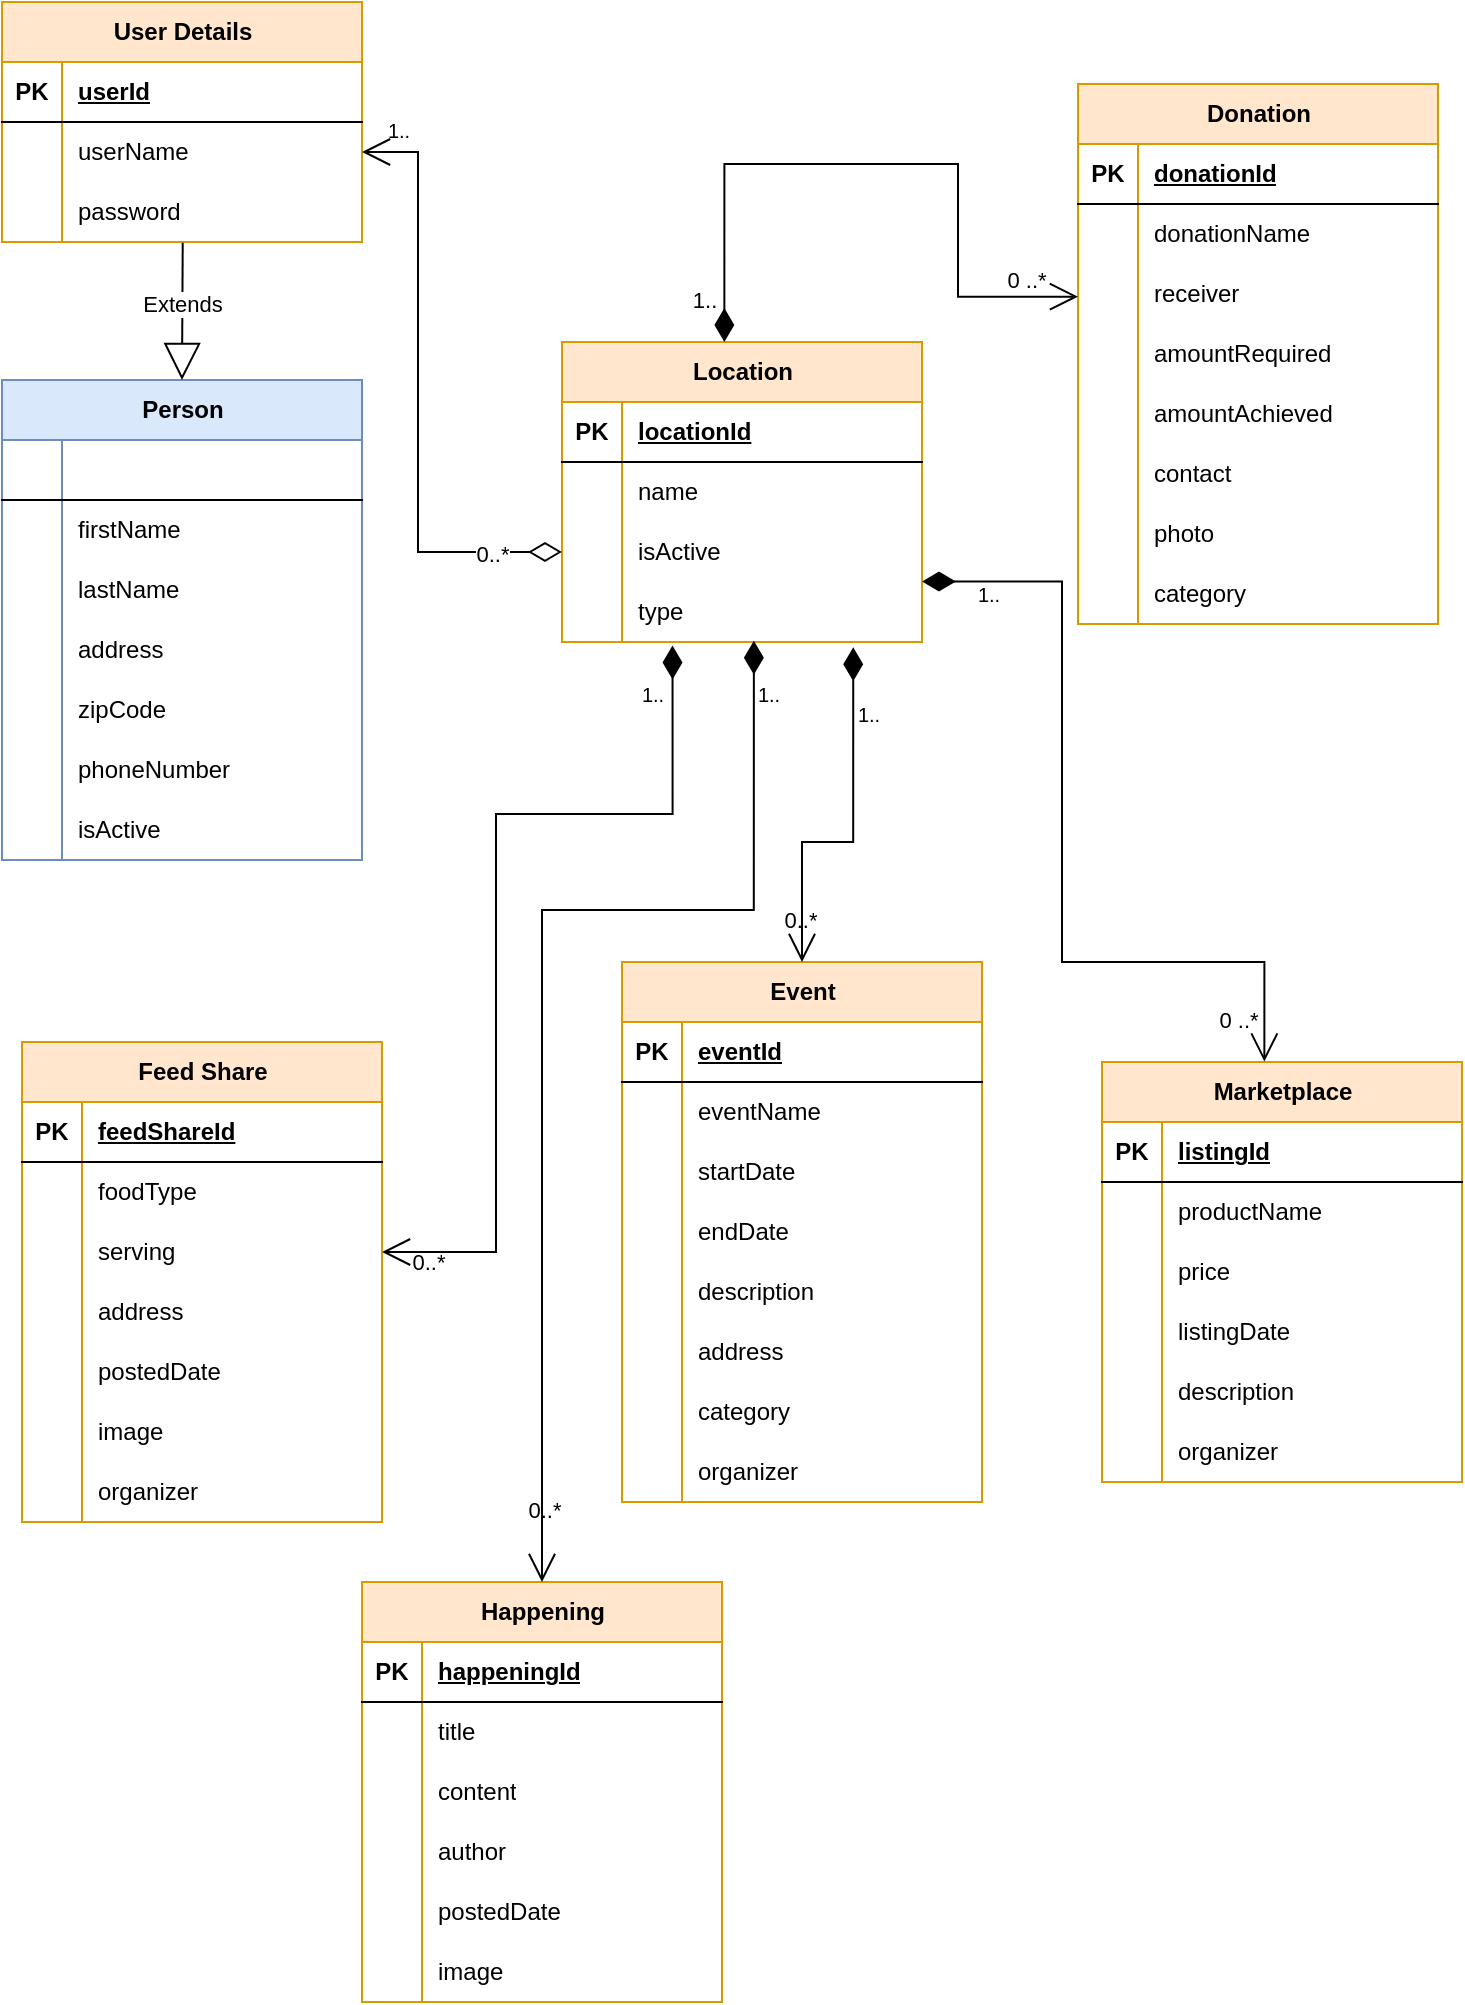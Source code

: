 <mxfile version="22.1.7" type="device">
  <diagram name="Page-1" id="JeJeGbcODmxnLV0WIU3z">
    <mxGraphModel dx="1050" dy="534" grid="1" gridSize="10" guides="1" tooltips="1" connect="1" arrows="1" fold="1" page="1" pageScale="1" pageWidth="450" pageHeight="1150" math="0" shadow="0">
      <root>
        <mxCell id="0" />
        <mxCell id="1" parent="0" />
        <mxCell id="aytNixo-pTL7kyvBJoFv-1" value="Location" style="shape=table;startSize=30;container=1;collapsible=1;childLayout=tableLayout;fixedRows=1;rowLines=0;fontStyle=1;align=center;resizeLast=1;html=1;labelBackgroundColor=none;fillColor=#ffe6cc;strokeColor=#d79b00;" vertex="1" parent="1">
          <mxGeometry x="372" y="249" width="180" height="150" as="geometry" />
        </mxCell>
        <mxCell id="aytNixo-pTL7kyvBJoFv-2" value="" style="shape=tableRow;horizontal=0;startSize=0;swimlaneHead=0;swimlaneBody=0;fillColor=none;collapsible=0;dropTarget=0;points=[[0,0.5],[1,0.5]];portConstraint=eastwest;top=0;left=0;right=0;bottom=1;labelBackgroundColor=none;" vertex="1" parent="aytNixo-pTL7kyvBJoFv-1">
          <mxGeometry y="30" width="180" height="30" as="geometry" />
        </mxCell>
        <mxCell id="aytNixo-pTL7kyvBJoFv-3" value="PK" style="shape=partialRectangle;connectable=0;fillColor=none;top=0;left=0;bottom=0;right=0;fontStyle=1;overflow=hidden;whiteSpace=wrap;html=1;labelBackgroundColor=none;" vertex="1" parent="aytNixo-pTL7kyvBJoFv-2">
          <mxGeometry width="30" height="30" as="geometry">
            <mxRectangle width="30" height="30" as="alternateBounds" />
          </mxGeometry>
        </mxCell>
        <mxCell id="aytNixo-pTL7kyvBJoFv-4" value="locationId" style="shape=partialRectangle;connectable=0;fillColor=none;top=0;left=0;bottom=0;right=0;align=left;spacingLeft=6;fontStyle=5;overflow=hidden;whiteSpace=wrap;html=1;labelBackgroundColor=none;" vertex="1" parent="aytNixo-pTL7kyvBJoFv-2">
          <mxGeometry x="30" width="150" height="30" as="geometry">
            <mxRectangle width="150" height="30" as="alternateBounds" />
          </mxGeometry>
        </mxCell>
        <mxCell id="aytNixo-pTL7kyvBJoFv-5" value="" style="shape=tableRow;horizontal=0;startSize=0;swimlaneHead=0;swimlaneBody=0;fillColor=none;collapsible=0;dropTarget=0;points=[[0,0.5],[1,0.5]];portConstraint=eastwest;top=0;left=0;right=0;bottom=0;labelBackgroundColor=none;" vertex="1" parent="aytNixo-pTL7kyvBJoFv-1">
          <mxGeometry y="60" width="180" height="30" as="geometry" />
        </mxCell>
        <mxCell id="aytNixo-pTL7kyvBJoFv-6" value="" style="shape=partialRectangle;connectable=0;fillColor=none;top=0;left=0;bottom=0;right=0;editable=1;overflow=hidden;whiteSpace=wrap;html=1;labelBackgroundColor=none;" vertex="1" parent="aytNixo-pTL7kyvBJoFv-5">
          <mxGeometry width="30" height="30" as="geometry">
            <mxRectangle width="30" height="30" as="alternateBounds" />
          </mxGeometry>
        </mxCell>
        <mxCell id="aytNixo-pTL7kyvBJoFv-7" value="name" style="shape=partialRectangle;connectable=0;fillColor=none;top=0;left=0;bottom=0;right=0;align=left;spacingLeft=6;overflow=hidden;whiteSpace=wrap;html=1;labelBackgroundColor=none;" vertex="1" parent="aytNixo-pTL7kyvBJoFv-5">
          <mxGeometry x="30" width="150" height="30" as="geometry">
            <mxRectangle width="150" height="30" as="alternateBounds" />
          </mxGeometry>
        </mxCell>
        <mxCell id="aytNixo-pTL7kyvBJoFv-8" value="" style="shape=tableRow;horizontal=0;startSize=0;swimlaneHead=0;swimlaneBody=0;fillColor=none;collapsible=0;dropTarget=0;points=[[0,0.5],[1,0.5]];portConstraint=eastwest;top=0;left=0;right=0;bottom=0;labelBackgroundColor=none;" vertex="1" parent="aytNixo-pTL7kyvBJoFv-1">
          <mxGeometry y="90" width="180" height="30" as="geometry" />
        </mxCell>
        <mxCell id="aytNixo-pTL7kyvBJoFv-9" value="" style="shape=partialRectangle;connectable=0;fillColor=none;top=0;left=0;bottom=0;right=0;editable=1;overflow=hidden;whiteSpace=wrap;html=1;labelBackgroundColor=none;" vertex="1" parent="aytNixo-pTL7kyvBJoFv-8">
          <mxGeometry width="30" height="30" as="geometry">
            <mxRectangle width="30" height="30" as="alternateBounds" />
          </mxGeometry>
        </mxCell>
        <mxCell id="aytNixo-pTL7kyvBJoFv-10" value="isActive" style="shape=partialRectangle;connectable=0;fillColor=none;top=0;left=0;bottom=0;right=0;align=left;spacingLeft=6;overflow=hidden;whiteSpace=wrap;html=1;labelBackgroundColor=none;" vertex="1" parent="aytNixo-pTL7kyvBJoFv-8">
          <mxGeometry x="30" width="150" height="30" as="geometry">
            <mxRectangle width="150" height="30" as="alternateBounds" />
          </mxGeometry>
        </mxCell>
        <mxCell id="aytNixo-pTL7kyvBJoFv-11" value="" style="shape=tableRow;horizontal=0;startSize=0;swimlaneHead=0;swimlaneBody=0;fillColor=none;collapsible=0;dropTarget=0;points=[[0,0.5],[1,0.5]];portConstraint=eastwest;top=0;left=0;right=0;bottom=0;labelBackgroundColor=none;" vertex="1" parent="aytNixo-pTL7kyvBJoFv-1">
          <mxGeometry y="120" width="180" height="30" as="geometry" />
        </mxCell>
        <mxCell id="aytNixo-pTL7kyvBJoFv-12" value="" style="shape=partialRectangle;connectable=0;fillColor=none;top=0;left=0;bottom=0;right=0;editable=1;overflow=hidden;whiteSpace=wrap;html=1;labelBackgroundColor=none;" vertex="1" parent="aytNixo-pTL7kyvBJoFv-11">
          <mxGeometry width="30" height="30" as="geometry">
            <mxRectangle width="30" height="30" as="alternateBounds" />
          </mxGeometry>
        </mxCell>
        <mxCell id="aytNixo-pTL7kyvBJoFv-13" value="type" style="shape=partialRectangle;connectable=0;fillColor=none;top=0;left=0;bottom=0;right=0;align=left;spacingLeft=6;overflow=hidden;whiteSpace=wrap;html=1;labelBackgroundColor=none;" vertex="1" parent="aytNixo-pTL7kyvBJoFv-11">
          <mxGeometry x="30" width="150" height="30" as="geometry">
            <mxRectangle width="150" height="30" as="alternateBounds" />
          </mxGeometry>
        </mxCell>
        <mxCell id="aytNixo-pTL7kyvBJoFv-14" value="Person" style="shape=table;startSize=30;container=1;collapsible=1;childLayout=tableLayout;fixedRows=1;rowLines=0;fontStyle=1;align=center;resizeLast=1;html=1;labelBackgroundColor=none;fillColor=#dae8fc;strokeColor=#6c8ebf;" vertex="1" parent="1">
          <mxGeometry x="92" y="268" width="180" height="240" as="geometry" />
        </mxCell>
        <mxCell id="aytNixo-pTL7kyvBJoFv-15" value="" style="shape=tableRow;horizontal=0;startSize=0;swimlaneHead=0;swimlaneBody=0;fillColor=none;collapsible=0;dropTarget=0;points=[[0,0.5],[1,0.5]];portConstraint=eastwest;top=0;left=0;right=0;bottom=1;labelBackgroundColor=none;" vertex="1" parent="aytNixo-pTL7kyvBJoFv-14">
          <mxGeometry y="30" width="180" height="30" as="geometry" />
        </mxCell>
        <mxCell id="aytNixo-pTL7kyvBJoFv-16" value="" style="shape=partialRectangle;connectable=0;fillColor=none;top=0;left=0;bottom=0;right=0;fontStyle=1;overflow=hidden;whiteSpace=wrap;html=1;labelBackgroundColor=none;" vertex="1" parent="aytNixo-pTL7kyvBJoFv-15">
          <mxGeometry width="30" height="30" as="geometry">
            <mxRectangle width="30" height="30" as="alternateBounds" />
          </mxGeometry>
        </mxCell>
        <mxCell id="aytNixo-pTL7kyvBJoFv-17" value="" style="shape=partialRectangle;connectable=0;fillColor=none;top=0;left=0;bottom=0;right=0;align=left;spacingLeft=6;fontStyle=5;overflow=hidden;whiteSpace=wrap;html=1;labelBackgroundColor=none;" vertex="1" parent="aytNixo-pTL7kyvBJoFv-15">
          <mxGeometry x="30" width="150" height="30" as="geometry">
            <mxRectangle width="150" height="30" as="alternateBounds" />
          </mxGeometry>
        </mxCell>
        <mxCell id="aytNixo-pTL7kyvBJoFv-18" value="" style="shape=tableRow;horizontal=0;startSize=0;swimlaneHead=0;swimlaneBody=0;fillColor=none;collapsible=0;dropTarget=0;points=[[0,0.5],[1,0.5]];portConstraint=eastwest;top=0;left=0;right=0;bottom=0;labelBackgroundColor=none;" vertex="1" parent="aytNixo-pTL7kyvBJoFv-14">
          <mxGeometry y="60" width="180" height="30" as="geometry" />
        </mxCell>
        <mxCell id="aytNixo-pTL7kyvBJoFv-19" value="" style="shape=partialRectangle;connectable=0;fillColor=none;top=0;left=0;bottom=0;right=0;editable=1;overflow=hidden;whiteSpace=wrap;html=1;labelBackgroundColor=none;" vertex="1" parent="aytNixo-pTL7kyvBJoFv-18">
          <mxGeometry width="30" height="30" as="geometry">
            <mxRectangle width="30" height="30" as="alternateBounds" />
          </mxGeometry>
        </mxCell>
        <mxCell id="aytNixo-pTL7kyvBJoFv-20" value="firstName" style="shape=partialRectangle;connectable=0;fillColor=none;top=0;left=0;bottom=0;right=0;align=left;spacingLeft=6;overflow=hidden;whiteSpace=wrap;html=1;labelBackgroundColor=none;" vertex="1" parent="aytNixo-pTL7kyvBJoFv-18">
          <mxGeometry x="30" width="150" height="30" as="geometry">
            <mxRectangle width="150" height="30" as="alternateBounds" />
          </mxGeometry>
        </mxCell>
        <mxCell id="aytNixo-pTL7kyvBJoFv-21" value="" style="shape=tableRow;horizontal=0;startSize=0;swimlaneHead=0;swimlaneBody=0;fillColor=none;collapsible=0;dropTarget=0;points=[[0,0.5],[1,0.5]];portConstraint=eastwest;top=0;left=0;right=0;bottom=0;labelBackgroundColor=none;" vertex="1" parent="aytNixo-pTL7kyvBJoFv-14">
          <mxGeometry y="90" width="180" height="30" as="geometry" />
        </mxCell>
        <mxCell id="aytNixo-pTL7kyvBJoFv-22" value="" style="shape=partialRectangle;connectable=0;fillColor=none;top=0;left=0;bottom=0;right=0;editable=1;overflow=hidden;whiteSpace=wrap;html=1;labelBackgroundColor=none;" vertex="1" parent="aytNixo-pTL7kyvBJoFv-21">
          <mxGeometry width="30" height="30" as="geometry">
            <mxRectangle width="30" height="30" as="alternateBounds" />
          </mxGeometry>
        </mxCell>
        <mxCell id="aytNixo-pTL7kyvBJoFv-23" value="lastName" style="shape=partialRectangle;connectable=0;fillColor=none;top=0;left=0;bottom=0;right=0;align=left;spacingLeft=6;overflow=hidden;whiteSpace=wrap;html=1;labelBackgroundColor=none;" vertex="1" parent="aytNixo-pTL7kyvBJoFv-21">
          <mxGeometry x="30" width="150" height="30" as="geometry">
            <mxRectangle width="150" height="30" as="alternateBounds" />
          </mxGeometry>
        </mxCell>
        <mxCell id="aytNixo-pTL7kyvBJoFv-24" style="shape=tableRow;horizontal=0;startSize=0;swimlaneHead=0;swimlaneBody=0;fillColor=none;collapsible=0;dropTarget=0;points=[[0,0.5],[1,0.5]];portConstraint=eastwest;top=0;left=0;right=0;bottom=0;labelBackgroundColor=none;" vertex="1" parent="aytNixo-pTL7kyvBJoFv-14">
          <mxGeometry y="120" width="180" height="30" as="geometry" />
        </mxCell>
        <mxCell id="aytNixo-pTL7kyvBJoFv-25" style="shape=partialRectangle;connectable=0;fillColor=none;top=0;left=0;bottom=0;right=0;editable=1;overflow=hidden;whiteSpace=wrap;html=1;labelBackgroundColor=none;" vertex="1" parent="aytNixo-pTL7kyvBJoFv-24">
          <mxGeometry width="30" height="30" as="geometry">
            <mxRectangle width="30" height="30" as="alternateBounds" />
          </mxGeometry>
        </mxCell>
        <mxCell id="aytNixo-pTL7kyvBJoFv-26" value="address" style="shape=partialRectangle;connectable=0;fillColor=none;top=0;left=0;bottom=0;right=0;align=left;spacingLeft=6;overflow=hidden;whiteSpace=wrap;html=1;labelBackgroundColor=none;" vertex="1" parent="aytNixo-pTL7kyvBJoFv-24">
          <mxGeometry x="30" width="150" height="30" as="geometry">
            <mxRectangle width="150" height="30" as="alternateBounds" />
          </mxGeometry>
        </mxCell>
        <mxCell id="aytNixo-pTL7kyvBJoFv-27" style="shape=tableRow;horizontal=0;startSize=0;swimlaneHead=0;swimlaneBody=0;fillColor=none;collapsible=0;dropTarget=0;points=[[0,0.5],[1,0.5]];portConstraint=eastwest;top=0;left=0;right=0;bottom=0;labelBackgroundColor=none;" vertex="1" parent="aytNixo-pTL7kyvBJoFv-14">
          <mxGeometry y="150" width="180" height="30" as="geometry" />
        </mxCell>
        <mxCell id="aytNixo-pTL7kyvBJoFv-28" style="shape=partialRectangle;connectable=0;fillColor=none;top=0;left=0;bottom=0;right=0;editable=1;overflow=hidden;whiteSpace=wrap;html=1;labelBackgroundColor=none;" vertex="1" parent="aytNixo-pTL7kyvBJoFv-27">
          <mxGeometry width="30" height="30" as="geometry">
            <mxRectangle width="30" height="30" as="alternateBounds" />
          </mxGeometry>
        </mxCell>
        <mxCell id="aytNixo-pTL7kyvBJoFv-29" value="zipCode" style="shape=partialRectangle;connectable=0;fillColor=none;top=0;left=0;bottom=0;right=0;align=left;spacingLeft=6;overflow=hidden;whiteSpace=wrap;html=1;labelBackgroundColor=none;" vertex="1" parent="aytNixo-pTL7kyvBJoFv-27">
          <mxGeometry x="30" width="150" height="30" as="geometry">
            <mxRectangle width="150" height="30" as="alternateBounds" />
          </mxGeometry>
        </mxCell>
        <mxCell id="aytNixo-pTL7kyvBJoFv-30" style="shape=tableRow;horizontal=0;startSize=0;swimlaneHead=0;swimlaneBody=0;fillColor=none;collapsible=0;dropTarget=0;points=[[0,0.5],[1,0.5]];portConstraint=eastwest;top=0;left=0;right=0;bottom=0;labelBackgroundColor=none;" vertex="1" parent="aytNixo-pTL7kyvBJoFv-14">
          <mxGeometry y="180" width="180" height="30" as="geometry" />
        </mxCell>
        <mxCell id="aytNixo-pTL7kyvBJoFv-31" style="shape=partialRectangle;connectable=0;fillColor=none;top=0;left=0;bottom=0;right=0;editable=1;overflow=hidden;whiteSpace=wrap;html=1;labelBackgroundColor=none;" vertex="1" parent="aytNixo-pTL7kyvBJoFv-30">
          <mxGeometry width="30" height="30" as="geometry">
            <mxRectangle width="30" height="30" as="alternateBounds" />
          </mxGeometry>
        </mxCell>
        <mxCell id="aytNixo-pTL7kyvBJoFv-32" value="phoneNumber" style="shape=partialRectangle;connectable=0;fillColor=none;top=0;left=0;bottom=0;right=0;align=left;spacingLeft=6;overflow=hidden;whiteSpace=wrap;html=1;labelBackgroundColor=none;" vertex="1" parent="aytNixo-pTL7kyvBJoFv-30">
          <mxGeometry x="30" width="150" height="30" as="geometry">
            <mxRectangle width="150" height="30" as="alternateBounds" />
          </mxGeometry>
        </mxCell>
        <mxCell id="aytNixo-pTL7kyvBJoFv-33" style="shape=tableRow;horizontal=0;startSize=0;swimlaneHead=0;swimlaneBody=0;fillColor=none;collapsible=0;dropTarget=0;points=[[0,0.5],[1,0.5]];portConstraint=eastwest;top=0;left=0;right=0;bottom=0;labelBackgroundColor=none;" vertex="1" parent="aytNixo-pTL7kyvBJoFv-14">
          <mxGeometry y="210" width="180" height="30" as="geometry" />
        </mxCell>
        <mxCell id="aytNixo-pTL7kyvBJoFv-34" style="shape=partialRectangle;connectable=0;fillColor=none;top=0;left=0;bottom=0;right=0;editable=1;overflow=hidden;whiteSpace=wrap;html=1;labelBackgroundColor=none;" vertex="1" parent="aytNixo-pTL7kyvBJoFv-33">
          <mxGeometry width="30" height="30" as="geometry">
            <mxRectangle width="30" height="30" as="alternateBounds" />
          </mxGeometry>
        </mxCell>
        <mxCell id="aytNixo-pTL7kyvBJoFv-35" value="isActive" style="shape=partialRectangle;connectable=0;fillColor=none;top=0;left=0;bottom=0;right=0;align=left;spacingLeft=6;overflow=hidden;whiteSpace=wrap;html=1;labelBackgroundColor=none;" vertex="1" parent="aytNixo-pTL7kyvBJoFv-33">
          <mxGeometry x="30" width="150" height="30" as="geometry">
            <mxRectangle width="150" height="30" as="alternateBounds" />
          </mxGeometry>
        </mxCell>
        <mxCell id="aytNixo-pTL7kyvBJoFv-36" value="User Details" style="shape=table;startSize=30;container=1;collapsible=1;childLayout=tableLayout;fixedRows=1;rowLines=0;fontStyle=1;align=center;resizeLast=1;html=1;labelBackgroundColor=none;fillColor=#ffe6cc;strokeColor=#d79b00;" vertex="1" parent="1">
          <mxGeometry x="92" y="79" width="180" height="120" as="geometry" />
        </mxCell>
        <mxCell id="aytNixo-pTL7kyvBJoFv-37" value="" style="shape=tableRow;horizontal=0;startSize=0;swimlaneHead=0;swimlaneBody=0;fillColor=none;collapsible=0;dropTarget=0;points=[[0,0.5],[1,0.5]];portConstraint=eastwest;top=0;left=0;right=0;bottom=1;labelBackgroundColor=none;" vertex="1" parent="aytNixo-pTL7kyvBJoFv-36">
          <mxGeometry y="30" width="180" height="30" as="geometry" />
        </mxCell>
        <mxCell id="aytNixo-pTL7kyvBJoFv-38" value="PK" style="shape=partialRectangle;connectable=0;fillColor=none;top=0;left=0;bottom=0;right=0;fontStyle=1;overflow=hidden;whiteSpace=wrap;html=1;labelBackgroundColor=none;" vertex="1" parent="aytNixo-pTL7kyvBJoFv-37">
          <mxGeometry width="30" height="30" as="geometry">
            <mxRectangle width="30" height="30" as="alternateBounds" />
          </mxGeometry>
        </mxCell>
        <mxCell id="aytNixo-pTL7kyvBJoFv-39" value="userId" style="shape=partialRectangle;connectable=0;fillColor=none;top=0;left=0;bottom=0;right=0;align=left;spacingLeft=6;fontStyle=5;overflow=hidden;whiteSpace=wrap;html=1;labelBackgroundColor=none;" vertex="1" parent="aytNixo-pTL7kyvBJoFv-37">
          <mxGeometry x="30" width="150" height="30" as="geometry">
            <mxRectangle width="150" height="30" as="alternateBounds" />
          </mxGeometry>
        </mxCell>
        <mxCell id="aytNixo-pTL7kyvBJoFv-40" value="" style="shape=tableRow;horizontal=0;startSize=0;swimlaneHead=0;swimlaneBody=0;fillColor=none;collapsible=0;dropTarget=0;points=[[0,0.5],[1,0.5]];portConstraint=eastwest;top=0;left=0;right=0;bottom=0;labelBackgroundColor=none;" vertex="1" parent="aytNixo-pTL7kyvBJoFv-36">
          <mxGeometry y="60" width="180" height="30" as="geometry" />
        </mxCell>
        <mxCell id="aytNixo-pTL7kyvBJoFv-41" value="" style="shape=partialRectangle;connectable=0;fillColor=none;top=0;left=0;bottom=0;right=0;editable=1;overflow=hidden;whiteSpace=wrap;html=1;labelBackgroundColor=none;" vertex="1" parent="aytNixo-pTL7kyvBJoFv-40">
          <mxGeometry width="30" height="30" as="geometry">
            <mxRectangle width="30" height="30" as="alternateBounds" />
          </mxGeometry>
        </mxCell>
        <mxCell id="aytNixo-pTL7kyvBJoFv-42" value="userName" style="shape=partialRectangle;connectable=0;fillColor=none;top=0;left=0;bottom=0;right=0;align=left;spacingLeft=6;overflow=hidden;whiteSpace=wrap;html=1;labelBackgroundColor=none;" vertex="1" parent="aytNixo-pTL7kyvBJoFv-40">
          <mxGeometry x="30" width="150" height="30" as="geometry">
            <mxRectangle width="150" height="30" as="alternateBounds" />
          </mxGeometry>
        </mxCell>
        <mxCell id="aytNixo-pTL7kyvBJoFv-43" value="" style="shape=tableRow;horizontal=0;startSize=0;swimlaneHead=0;swimlaneBody=0;fillColor=none;collapsible=0;dropTarget=0;points=[[0,0.5],[1,0.5]];portConstraint=eastwest;top=0;left=0;right=0;bottom=0;labelBackgroundColor=none;" vertex="1" parent="aytNixo-pTL7kyvBJoFv-36">
          <mxGeometry y="90" width="180" height="30" as="geometry" />
        </mxCell>
        <mxCell id="aytNixo-pTL7kyvBJoFv-44" value="" style="shape=partialRectangle;connectable=0;fillColor=none;top=0;left=0;bottom=0;right=0;editable=1;overflow=hidden;whiteSpace=wrap;html=1;labelBackgroundColor=none;" vertex="1" parent="aytNixo-pTL7kyvBJoFv-43">
          <mxGeometry width="30" height="30" as="geometry">
            <mxRectangle width="30" height="30" as="alternateBounds" />
          </mxGeometry>
        </mxCell>
        <mxCell id="aytNixo-pTL7kyvBJoFv-45" value="password" style="shape=partialRectangle;connectable=0;fillColor=none;top=0;left=0;bottom=0;right=0;align=left;spacingLeft=6;overflow=hidden;whiteSpace=wrap;html=1;labelBackgroundColor=none;" vertex="1" parent="aytNixo-pTL7kyvBJoFv-43">
          <mxGeometry x="30" width="150" height="30" as="geometry">
            <mxRectangle width="150" height="30" as="alternateBounds" />
          </mxGeometry>
        </mxCell>
        <mxCell id="aytNixo-pTL7kyvBJoFv-46" value="Event" style="shape=table;startSize=30;container=1;collapsible=1;childLayout=tableLayout;fixedRows=1;rowLines=0;fontStyle=1;align=center;resizeLast=1;html=1;labelBackgroundColor=none;fillColor=#ffe6cc;strokeColor=#d79b00;" vertex="1" parent="1">
          <mxGeometry x="402" y="559" width="180" height="270" as="geometry" />
        </mxCell>
        <mxCell id="aytNixo-pTL7kyvBJoFv-47" value="" style="shape=tableRow;horizontal=0;startSize=0;swimlaneHead=0;swimlaneBody=0;fillColor=none;collapsible=0;dropTarget=0;points=[[0,0.5],[1,0.5]];portConstraint=eastwest;top=0;left=0;right=0;bottom=1;labelBackgroundColor=none;" vertex="1" parent="aytNixo-pTL7kyvBJoFv-46">
          <mxGeometry y="30" width="180" height="30" as="geometry" />
        </mxCell>
        <mxCell id="aytNixo-pTL7kyvBJoFv-48" value="PK" style="shape=partialRectangle;connectable=0;fillColor=none;top=0;left=0;bottom=0;right=0;fontStyle=1;overflow=hidden;whiteSpace=wrap;html=1;labelBackgroundColor=none;" vertex="1" parent="aytNixo-pTL7kyvBJoFv-47">
          <mxGeometry width="30" height="30" as="geometry">
            <mxRectangle width="30" height="30" as="alternateBounds" />
          </mxGeometry>
        </mxCell>
        <mxCell id="aytNixo-pTL7kyvBJoFv-49" value="eventId" style="shape=partialRectangle;connectable=0;fillColor=none;top=0;left=0;bottom=0;right=0;align=left;spacingLeft=6;fontStyle=5;overflow=hidden;whiteSpace=wrap;html=1;labelBackgroundColor=none;" vertex="1" parent="aytNixo-pTL7kyvBJoFv-47">
          <mxGeometry x="30" width="150" height="30" as="geometry">
            <mxRectangle width="150" height="30" as="alternateBounds" />
          </mxGeometry>
        </mxCell>
        <mxCell id="aytNixo-pTL7kyvBJoFv-50" value="" style="shape=tableRow;horizontal=0;startSize=0;swimlaneHead=0;swimlaneBody=0;fillColor=none;collapsible=0;dropTarget=0;points=[[0,0.5],[1,0.5]];portConstraint=eastwest;top=0;left=0;right=0;bottom=0;labelBackgroundColor=none;" vertex="1" parent="aytNixo-pTL7kyvBJoFv-46">
          <mxGeometry y="60" width="180" height="30" as="geometry" />
        </mxCell>
        <mxCell id="aytNixo-pTL7kyvBJoFv-51" value="" style="shape=partialRectangle;connectable=0;fillColor=none;top=0;left=0;bottom=0;right=0;editable=1;overflow=hidden;whiteSpace=wrap;html=1;labelBackgroundColor=none;" vertex="1" parent="aytNixo-pTL7kyvBJoFv-50">
          <mxGeometry width="30" height="30" as="geometry">
            <mxRectangle width="30" height="30" as="alternateBounds" />
          </mxGeometry>
        </mxCell>
        <mxCell id="aytNixo-pTL7kyvBJoFv-52" value="eventName" style="shape=partialRectangle;connectable=0;fillColor=none;top=0;left=0;bottom=0;right=0;align=left;spacingLeft=6;overflow=hidden;whiteSpace=wrap;html=1;labelBackgroundColor=none;" vertex="1" parent="aytNixo-pTL7kyvBJoFv-50">
          <mxGeometry x="30" width="150" height="30" as="geometry">
            <mxRectangle width="150" height="30" as="alternateBounds" />
          </mxGeometry>
        </mxCell>
        <mxCell id="aytNixo-pTL7kyvBJoFv-53" value="" style="shape=tableRow;horizontal=0;startSize=0;swimlaneHead=0;swimlaneBody=0;fillColor=none;collapsible=0;dropTarget=0;points=[[0,0.5],[1,0.5]];portConstraint=eastwest;top=0;left=0;right=0;bottom=0;labelBackgroundColor=none;" vertex="1" parent="aytNixo-pTL7kyvBJoFv-46">
          <mxGeometry y="90" width="180" height="30" as="geometry" />
        </mxCell>
        <mxCell id="aytNixo-pTL7kyvBJoFv-54" value="" style="shape=partialRectangle;connectable=0;fillColor=none;top=0;left=0;bottom=0;right=0;editable=1;overflow=hidden;whiteSpace=wrap;html=1;labelBackgroundColor=none;" vertex="1" parent="aytNixo-pTL7kyvBJoFv-53">
          <mxGeometry width="30" height="30" as="geometry">
            <mxRectangle width="30" height="30" as="alternateBounds" />
          </mxGeometry>
        </mxCell>
        <mxCell id="aytNixo-pTL7kyvBJoFv-55" value="startDate" style="shape=partialRectangle;connectable=0;fillColor=none;top=0;left=0;bottom=0;right=0;align=left;spacingLeft=6;overflow=hidden;whiteSpace=wrap;html=1;labelBackgroundColor=none;" vertex="1" parent="aytNixo-pTL7kyvBJoFv-53">
          <mxGeometry x="30" width="150" height="30" as="geometry">
            <mxRectangle width="150" height="30" as="alternateBounds" />
          </mxGeometry>
        </mxCell>
        <mxCell id="aytNixo-pTL7kyvBJoFv-56" value="" style="shape=tableRow;horizontal=0;startSize=0;swimlaneHead=0;swimlaneBody=0;fillColor=none;collapsible=0;dropTarget=0;points=[[0,0.5],[1,0.5]];portConstraint=eastwest;top=0;left=0;right=0;bottom=0;labelBackgroundColor=none;" vertex="1" parent="aytNixo-pTL7kyvBJoFv-46">
          <mxGeometry y="120" width="180" height="30" as="geometry" />
        </mxCell>
        <mxCell id="aytNixo-pTL7kyvBJoFv-57" value="" style="shape=partialRectangle;connectable=0;fillColor=none;top=0;left=0;bottom=0;right=0;editable=1;overflow=hidden;whiteSpace=wrap;html=1;labelBackgroundColor=none;" vertex="1" parent="aytNixo-pTL7kyvBJoFv-56">
          <mxGeometry width="30" height="30" as="geometry">
            <mxRectangle width="30" height="30" as="alternateBounds" />
          </mxGeometry>
        </mxCell>
        <mxCell id="aytNixo-pTL7kyvBJoFv-58" value="endDate" style="shape=partialRectangle;connectable=0;fillColor=none;top=0;left=0;bottom=0;right=0;align=left;spacingLeft=6;overflow=hidden;whiteSpace=wrap;html=1;labelBackgroundColor=none;" vertex="1" parent="aytNixo-pTL7kyvBJoFv-56">
          <mxGeometry x="30" width="150" height="30" as="geometry">
            <mxRectangle width="150" height="30" as="alternateBounds" />
          </mxGeometry>
        </mxCell>
        <mxCell id="aytNixo-pTL7kyvBJoFv-59" style="shape=tableRow;horizontal=0;startSize=0;swimlaneHead=0;swimlaneBody=0;fillColor=none;collapsible=0;dropTarget=0;points=[[0,0.5],[1,0.5]];portConstraint=eastwest;top=0;left=0;right=0;bottom=0;labelBackgroundColor=none;" vertex="1" parent="aytNixo-pTL7kyvBJoFv-46">
          <mxGeometry y="150" width="180" height="30" as="geometry" />
        </mxCell>
        <mxCell id="aytNixo-pTL7kyvBJoFv-60" style="shape=partialRectangle;connectable=0;fillColor=none;top=0;left=0;bottom=0;right=0;editable=1;overflow=hidden;whiteSpace=wrap;html=1;labelBackgroundColor=none;" vertex="1" parent="aytNixo-pTL7kyvBJoFv-59">
          <mxGeometry width="30" height="30" as="geometry">
            <mxRectangle width="30" height="30" as="alternateBounds" />
          </mxGeometry>
        </mxCell>
        <mxCell id="aytNixo-pTL7kyvBJoFv-61" value="description" style="shape=partialRectangle;connectable=0;fillColor=none;top=0;left=0;bottom=0;right=0;align=left;spacingLeft=6;overflow=hidden;whiteSpace=wrap;html=1;labelBackgroundColor=none;" vertex="1" parent="aytNixo-pTL7kyvBJoFv-59">
          <mxGeometry x="30" width="150" height="30" as="geometry">
            <mxRectangle width="150" height="30" as="alternateBounds" />
          </mxGeometry>
        </mxCell>
        <mxCell id="aytNixo-pTL7kyvBJoFv-62" style="shape=tableRow;horizontal=0;startSize=0;swimlaneHead=0;swimlaneBody=0;fillColor=none;collapsible=0;dropTarget=0;points=[[0,0.5],[1,0.5]];portConstraint=eastwest;top=0;left=0;right=0;bottom=0;labelBackgroundColor=none;" vertex="1" parent="aytNixo-pTL7kyvBJoFv-46">
          <mxGeometry y="180" width="180" height="30" as="geometry" />
        </mxCell>
        <mxCell id="aytNixo-pTL7kyvBJoFv-63" style="shape=partialRectangle;connectable=0;fillColor=none;top=0;left=0;bottom=0;right=0;editable=1;overflow=hidden;whiteSpace=wrap;html=1;labelBackgroundColor=none;" vertex="1" parent="aytNixo-pTL7kyvBJoFv-62">
          <mxGeometry width="30" height="30" as="geometry">
            <mxRectangle width="30" height="30" as="alternateBounds" />
          </mxGeometry>
        </mxCell>
        <mxCell id="aytNixo-pTL7kyvBJoFv-64" value="address" style="shape=partialRectangle;connectable=0;fillColor=none;top=0;left=0;bottom=0;right=0;align=left;spacingLeft=6;overflow=hidden;whiteSpace=wrap;html=1;labelBackgroundColor=none;" vertex="1" parent="aytNixo-pTL7kyvBJoFv-62">
          <mxGeometry x="30" width="150" height="30" as="geometry">
            <mxRectangle width="150" height="30" as="alternateBounds" />
          </mxGeometry>
        </mxCell>
        <mxCell id="aytNixo-pTL7kyvBJoFv-65" style="shape=tableRow;horizontal=0;startSize=0;swimlaneHead=0;swimlaneBody=0;fillColor=none;collapsible=0;dropTarget=0;points=[[0,0.5],[1,0.5]];portConstraint=eastwest;top=0;left=0;right=0;bottom=0;labelBackgroundColor=none;" vertex="1" parent="aytNixo-pTL7kyvBJoFv-46">
          <mxGeometry y="210" width="180" height="30" as="geometry" />
        </mxCell>
        <mxCell id="aytNixo-pTL7kyvBJoFv-66" style="shape=partialRectangle;connectable=0;fillColor=none;top=0;left=0;bottom=0;right=0;editable=1;overflow=hidden;whiteSpace=wrap;html=1;labelBackgroundColor=none;" vertex="1" parent="aytNixo-pTL7kyvBJoFv-65">
          <mxGeometry width="30" height="30" as="geometry">
            <mxRectangle width="30" height="30" as="alternateBounds" />
          </mxGeometry>
        </mxCell>
        <mxCell id="aytNixo-pTL7kyvBJoFv-67" value="category" style="shape=partialRectangle;connectable=0;fillColor=none;top=0;left=0;bottom=0;right=0;align=left;spacingLeft=6;overflow=hidden;whiteSpace=wrap;html=1;labelBackgroundColor=none;" vertex="1" parent="aytNixo-pTL7kyvBJoFv-65">
          <mxGeometry x="30" width="150" height="30" as="geometry">
            <mxRectangle width="150" height="30" as="alternateBounds" />
          </mxGeometry>
        </mxCell>
        <mxCell id="aytNixo-pTL7kyvBJoFv-68" style="shape=tableRow;horizontal=0;startSize=0;swimlaneHead=0;swimlaneBody=0;fillColor=none;collapsible=0;dropTarget=0;points=[[0,0.5],[1,0.5]];portConstraint=eastwest;top=0;left=0;right=0;bottom=0;labelBackgroundColor=none;" vertex="1" parent="aytNixo-pTL7kyvBJoFv-46">
          <mxGeometry y="240" width="180" height="30" as="geometry" />
        </mxCell>
        <mxCell id="aytNixo-pTL7kyvBJoFv-69" style="shape=partialRectangle;connectable=0;fillColor=none;top=0;left=0;bottom=0;right=0;editable=1;overflow=hidden;whiteSpace=wrap;html=1;labelBackgroundColor=none;" vertex="1" parent="aytNixo-pTL7kyvBJoFv-68">
          <mxGeometry width="30" height="30" as="geometry">
            <mxRectangle width="30" height="30" as="alternateBounds" />
          </mxGeometry>
        </mxCell>
        <mxCell id="aytNixo-pTL7kyvBJoFv-70" value="organizer" style="shape=partialRectangle;connectable=0;fillColor=none;top=0;left=0;bottom=0;right=0;align=left;spacingLeft=6;overflow=hidden;whiteSpace=wrap;html=1;labelBackgroundColor=none;" vertex="1" parent="aytNixo-pTL7kyvBJoFv-68">
          <mxGeometry x="30" width="150" height="30" as="geometry">
            <mxRectangle width="150" height="30" as="alternateBounds" />
          </mxGeometry>
        </mxCell>
        <mxCell id="aytNixo-pTL7kyvBJoFv-71" value="Feed Share" style="shape=table;startSize=30;container=1;collapsible=1;childLayout=tableLayout;fixedRows=1;rowLines=0;fontStyle=1;align=center;resizeLast=1;html=1;labelBackgroundColor=none;fillColor=#ffe6cc;strokeColor=#d79b00;" vertex="1" parent="1">
          <mxGeometry x="102" y="599" width="180" height="240" as="geometry" />
        </mxCell>
        <mxCell id="aytNixo-pTL7kyvBJoFv-72" value="" style="shape=tableRow;horizontal=0;startSize=0;swimlaneHead=0;swimlaneBody=0;fillColor=none;collapsible=0;dropTarget=0;points=[[0,0.5],[1,0.5]];portConstraint=eastwest;top=0;left=0;right=0;bottom=1;labelBackgroundColor=none;" vertex="1" parent="aytNixo-pTL7kyvBJoFv-71">
          <mxGeometry y="30" width="180" height="30" as="geometry" />
        </mxCell>
        <mxCell id="aytNixo-pTL7kyvBJoFv-73" value="PK" style="shape=partialRectangle;connectable=0;fillColor=none;top=0;left=0;bottom=0;right=0;fontStyle=1;overflow=hidden;whiteSpace=wrap;html=1;labelBackgroundColor=none;" vertex="1" parent="aytNixo-pTL7kyvBJoFv-72">
          <mxGeometry width="30" height="30" as="geometry">
            <mxRectangle width="30" height="30" as="alternateBounds" />
          </mxGeometry>
        </mxCell>
        <mxCell id="aytNixo-pTL7kyvBJoFv-74" value="feedShareId" style="shape=partialRectangle;connectable=0;fillColor=none;top=0;left=0;bottom=0;right=0;align=left;spacingLeft=6;fontStyle=5;overflow=hidden;whiteSpace=wrap;html=1;labelBackgroundColor=none;" vertex="1" parent="aytNixo-pTL7kyvBJoFv-72">
          <mxGeometry x="30" width="150" height="30" as="geometry">
            <mxRectangle width="150" height="30" as="alternateBounds" />
          </mxGeometry>
        </mxCell>
        <mxCell id="aytNixo-pTL7kyvBJoFv-75" value="" style="shape=tableRow;horizontal=0;startSize=0;swimlaneHead=0;swimlaneBody=0;fillColor=none;collapsible=0;dropTarget=0;points=[[0,0.5],[1,0.5]];portConstraint=eastwest;top=0;left=0;right=0;bottom=0;labelBackgroundColor=none;" vertex="1" parent="aytNixo-pTL7kyvBJoFv-71">
          <mxGeometry y="60" width="180" height="30" as="geometry" />
        </mxCell>
        <mxCell id="aytNixo-pTL7kyvBJoFv-76" value="" style="shape=partialRectangle;connectable=0;fillColor=none;top=0;left=0;bottom=0;right=0;editable=1;overflow=hidden;whiteSpace=wrap;html=1;labelBackgroundColor=none;" vertex="1" parent="aytNixo-pTL7kyvBJoFv-75">
          <mxGeometry width="30" height="30" as="geometry">
            <mxRectangle width="30" height="30" as="alternateBounds" />
          </mxGeometry>
        </mxCell>
        <mxCell id="aytNixo-pTL7kyvBJoFv-77" value="foodType" style="shape=partialRectangle;connectable=0;fillColor=none;top=0;left=0;bottom=0;right=0;align=left;spacingLeft=6;overflow=hidden;whiteSpace=wrap;html=1;labelBackgroundColor=none;" vertex="1" parent="aytNixo-pTL7kyvBJoFv-75">
          <mxGeometry x="30" width="150" height="30" as="geometry">
            <mxRectangle width="150" height="30" as="alternateBounds" />
          </mxGeometry>
        </mxCell>
        <mxCell id="aytNixo-pTL7kyvBJoFv-78" value="" style="shape=tableRow;horizontal=0;startSize=0;swimlaneHead=0;swimlaneBody=0;fillColor=none;collapsible=0;dropTarget=0;points=[[0,0.5],[1,0.5]];portConstraint=eastwest;top=0;left=0;right=0;bottom=0;labelBackgroundColor=none;" vertex="1" parent="aytNixo-pTL7kyvBJoFv-71">
          <mxGeometry y="90" width="180" height="30" as="geometry" />
        </mxCell>
        <mxCell id="aytNixo-pTL7kyvBJoFv-79" value="" style="shape=partialRectangle;connectable=0;fillColor=none;top=0;left=0;bottom=0;right=0;editable=1;overflow=hidden;whiteSpace=wrap;html=1;labelBackgroundColor=none;" vertex="1" parent="aytNixo-pTL7kyvBJoFv-78">
          <mxGeometry width="30" height="30" as="geometry">
            <mxRectangle width="30" height="30" as="alternateBounds" />
          </mxGeometry>
        </mxCell>
        <mxCell id="aytNixo-pTL7kyvBJoFv-80" value="serving" style="shape=partialRectangle;connectable=0;fillColor=none;top=0;left=0;bottom=0;right=0;align=left;spacingLeft=6;overflow=hidden;whiteSpace=wrap;html=1;labelBackgroundColor=none;" vertex="1" parent="aytNixo-pTL7kyvBJoFv-78">
          <mxGeometry x="30" width="150" height="30" as="geometry">
            <mxRectangle width="150" height="30" as="alternateBounds" />
          </mxGeometry>
        </mxCell>
        <mxCell id="aytNixo-pTL7kyvBJoFv-81" value="" style="shape=tableRow;horizontal=0;startSize=0;swimlaneHead=0;swimlaneBody=0;fillColor=none;collapsible=0;dropTarget=0;points=[[0,0.5],[1,0.5]];portConstraint=eastwest;top=0;left=0;right=0;bottom=0;labelBackgroundColor=none;" vertex="1" parent="aytNixo-pTL7kyvBJoFv-71">
          <mxGeometry y="120" width="180" height="30" as="geometry" />
        </mxCell>
        <mxCell id="aytNixo-pTL7kyvBJoFv-82" value="" style="shape=partialRectangle;connectable=0;fillColor=none;top=0;left=0;bottom=0;right=0;editable=1;overflow=hidden;whiteSpace=wrap;html=1;labelBackgroundColor=none;" vertex="1" parent="aytNixo-pTL7kyvBJoFv-81">
          <mxGeometry width="30" height="30" as="geometry">
            <mxRectangle width="30" height="30" as="alternateBounds" />
          </mxGeometry>
        </mxCell>
        <mxCell id="aytNixo-pTL7kyvBJoFv-83" value="address" style="shape=partialRectangle;connectable=0;fillColor=none;top=0;left=0;bottom=0;right=0;align=left;spacingLeft=6;overflow=hidden;whiteSpace=wrap;html=1;labelBackgroundColor=none;" vertex="1" parent="aytNixo-pTL7kyvBJoFv-81">
          <mxGeometry x="30" width="150" height="30" as="geometry">
            <mxRectangle width="150" height="30" as="alternateBounds" />
          </mxGeometry>
        </mxCell>
        <mxCell id="aytNixo-pTL7kyvBJoFv-84" style="shape=tableRow;horizontal=0;startSize=0;swimlaneHead=0;swimlaneBody=0;fillColor=none;collapsible=0;dropTarget=0;points=[[0,0.5],[1,0.5]];portConstraint=eastwest;top=0;left=0;right=0;bottom=0;labelBackgroundColor=none;" vertex="1" parent="aytNixo-pTL7kyvBJoFv-71">
          <mxGeometry y="150" width="180" height="30" as="geometry" />
        </mxCell>
        <mxCell id="aytNixo-pTL7kyvBJoFv-85" style="shape=partialRectangle;connectable=0;fillColor=none;top=0;left=0;bottom=0;right=0;editable=1;overflow=hidden;whiteSpace=wrap;html=1;labelBackgroundColor=none;" vertex="1" parent="aytNixo-pTL7kyvBJoFv-84">
          <mxGeometry width="30" height="30" as="geometry">
            <mxRectangle width="30" height="30" as="alternateBounds" />
          </mxGeometry>
        </mxCell>
        <mxCell id="aytNixo-pTL7kyvBJoFv-86" value="postedDate" style="shape=partialRectangle;connectable=0;fillColor=none;top=0;left=0;bottom=0;right=0;align=left;spacingLeft=6;overflow=hidden;whiteSpace=wrap;html=1;labelBackgroundColor=none;" vertex="1" parent="aytNixo-pTL7kyvBJoFv-84">
          <mxGeometry x="30" width="150" height="30" as="geometry">
            <mxRectangle width="150" height="30" as="alternateBounds" />
          </mxGeometry>
        </mxCell>
        <mxCell id="aytNixo-pTL7kyvBJoFv-87" style="shape=tableRow;horizontal=0;startSize=0;swimlaneHead=0;swimlaneBody=0;fillColor=none;collapsible=0;dropTarget=0;points=[[0,0.5],[1,0.5]];portConstraint=eastwest;top=0;left=0;right=0;bottom=0;labelBackgroundColor=none;" vertex="1" parent="aytNixo-pTL7kyvBJoFv-71">
          <mxGeometry y="180" width="180" height="30" as="geometry" />
        </mxCell>
        <mxCell id="aytNixo-pTL7kyvBJoFv-88" style="shape=partialRectangle;connectable=0;fillColor=none;top=0;left=0;bottom=0;right=0;editable=1;overflow=hidden;whiteSpace=wrap;html=1;labelBackgroundColor=none;" vertex="1" parent="aytNixo-pTL7kyvBJoFv-87">
          <mxGeometry width="30" height="30" as="geometry">
            <mxRectangle width="30" height="30" as="alternateBounds" />
          </mxGeometry>
        </mxCell>
        <mxCell id="aytNixo-pTL7kyvBJoFv-89" value="image" style="shape=partialRectangle;connectable=0;fillColor=none;top=0;left=0;bottom=0;right=0;align=left;spacingLeft=6;overflow=hidden;whiteSpace=wrap;html=1;labelBackgroundColor=none;" vertex="1" parent="aytNixo-pTL7kyvBJoFv-87">
          <mxGeometry x="30" width="150" height="30" as="geometry">
            <mxRectangle width="150" height="30" as="alternateBounds" />
          </mxGeometry>
        </mxCell>
        <mxCell id="aytNixo-pTL7kyvBJoFv-90" style="shape=tableRow;horizontal=0;startSize=0;swimlaneHead=0;swimlaneBody=0;fillColor=none;collapsible=0;dropTarget=0;points=[[0,0.5],[1,0.5]];portConstraint=eastwest;top=0;left=0;right=0;bottom=0;labelBackgroundColor=none;" vertex="1" parent="aytNixo-pTL7kyvBJoFv-71">
          <mxGeometry y="210" width="180" height="30" as="geometry" />
        </mxCell>
        <mxCell id="aytNixo-pTL7kyvBJoFv-91" style="shape=partialRectangle;connectable=0;fillColor=none;top=0;left=0;bottom=0;right=0;editable=1;overflow=hidden;whiteSpace=wrap;html=1;labelBackgroundColor=none;" vertex="1" parent="aytNixo-pTL7kyvBJoFv-90">
          <mxGeometry width="30" height="30" as="geometry">
            <mxRectangle width="30" height="30" as="alternateBounds" />
          </mxGeometry>
        </mxCell>
        <mxCell id="aytNixo-pTL7kyvBJoFv-92" value="organizer" style="shape=partialRectangle;connectable=0;fillColor=none;top=0;left=0;bottom=0;right=0;align=left;spacingLeft=6;overflow=hidden;whiteSpace=wrap;html=1;labelBackgroundColor=none;" vertex="1" parent="aytNixo-pTL7kyvBJoFv-90">
          <mxGeometry x="30" width="150" height="30" as="geometry">
            <mxRectangle width="150" height="30" as="alternateBounds" />
          </mxGeometry>
        </mxCell>
        <mxCell id="aytNixo-pTL7kyvBJoFv-93" value="Marketplace" style="shape=table;startSize=30;container=1;collapsible=1;childLayout=tableLayout;fixedRows=1;rowLines=0;fontStyle=1;align=center;resizeLast=1;html=1;labelBackgroundColor=none;fillColor=#ffe6cc;strokeColor=#d79b00;" vertex="1" parent="1">
          <mxGeometry x="642" y="609" width="180" height="210" as="geometry" />
        </mxCell>
        <mxCell id="aytNixo-pTL7kyvBJoFv-94" value="" style="shape=tableRow;horizontal=0;startSize=0;swimlaneHead=0;swimlaneBody=0;fillColor=none;collapsible=0;dropTarget=0;points=[[0,0.5],[1,0.5]];portConstraint=eastwest;top=0;left=0;right=0;bottom=1;labelBackgroundColor=none;" vertex="1" parent="aytNixo-pTL7kyvBJoFv-93">
          <mxGeometry y="30" width="180" height="30" as="geometry" />
        </mxCell>
        <mxCell id="aytNixo-pTL7kyvBJoFv-95" value="PK" style="shape=partialRectangle;connectable=0;fillColor=none;top=0;left=0;bottom=0;right=0;fontStyle=1;overflow=hidden;whiteSpace=wrap;html=1;labelBackgroundColor=none;" vertex="1" parent="aytNixo-pTL7kyvBJoFv-94">
          <mxGeometry width="30" height="30" as="geometry">
            <mxRectangle width="30" height="30" as="alternateBounds" />
          </mxGeometry>
        </mxCell>
        <mxCell id="aytNixo-pTL7kyvBJoFv-96" value="listingId" style="shape=partialRectangle;connectable=0;fillColor=none;top=0;left=0;bottom=0;right=0;align=left;spacingLeft=6;fontStyle=5;overflow=hidden;whiteSpace=wrap;html=1;labelBackgroundColor=none;" vertex="1" parent="aytNixo-pTL7kyvBJoFv-94">
          <mxGeometry x="30" width="150" height="30" as="geometry">
            <mxRectangle width="150" height="30" as="alternateBounds" />
          </mxGeometry>
        </mxCell>
        <mxCell id="aytNixo-pTL7kyvBJoFv-97" value="" style="shape=tableRow;horizontal=0;startSize=0;swimlaneHead=0;swimlaneBody=0;fillColor=none;collapsible=0;dropTarget=0;points=[[0,0.5],[1,0.5]];portConstraint=eastwest;top=0;left=0;right=0;bottom=0;labelBackgroundColor=none;" vertex="1" parent="aytNixo-pTL7kyvBJoFv-93">
          <mxGeometry y="60" width="180" height="30" as="geometry" />
        </mxCell>
        <mxCell id="aytNixo-pTL7kyvBJoFv-98" value="" style="shape=partialRectangle;connectable=0;fillColor=none;top=0;left=0;bottom=0;right=0;editable=1;overflow=hidden;whiteSpace=wrap;html=1;labelBackgroundColor=none;" vertex="1" parent="aytNixo-pTL7kyvBJoFv-97">
          <mxGeometry width="30" height="30" as="geometry">
            <mxRectangle width="30" height="30" as="alternateBounds" />
          </mxGeometry>
        </mxCell>
        <mxCell id="aytNixo-pTL7kyvBJoFv-99" value="productName" style="shape=partialRectangle;connectable=0;fillColor=none;top=0;left=0;bottom=0;right=0;align=left;spacingLeft=6;overflow=hidden;whiteSpace=wrap;html=1;labelBackgroundColor=none;" vertex="1" parent="aytNixo-pTL7kyvBJoFv-97">
          <mxGeometry x="30" width="150" height="30" as="geometry">
            <mxRectangle width="150" height="30" as="alternateBounds" />
          </mxGeometry>
        </mxCell>
        <mxCell id="aytNixo-pTL7kyvBJoFv-100" value="" style="shape=tableRow;horizontal=0;startSize=0;swimlaneHead=0;swimlaneBody=0;fillColor=none;collapsible=0;dropTarget=0;points=[[0,0.5],[1,0.5]];portConstraint=eastwest;top=0;left=0;right=0;bottom=0;labelBackgroundColor=none;" vertex="1" parent="aytNixo-pTL7kyvBJoFv-93">
          <mxGeometry y="90" width="180" height="30" as="geometry" />
        </mxCell>
        <mxCell id="aytNixo-pTL7kyvBJoFv-101" value="" style="shape=partialRectangle;connectable=0;fillColor=none;top=0;left=0;bottom=0;right=0;editable=1;overflow=hidden;whiteSpace=wrap;html=1;labelBackgroundColor=none;" vertex="1" parent="aytNixo-pTL7kyvBJoFv-100">
          <mxGeometry width="30" height="30" as="geometry">
            <mxRectangle width="30" height="30" as="alternateBounds" />
          </mxGeometry>
        </mxCell>
        <mxCell id="aytNixo-pTL7kyvBJoFv-102" value="price" style="shape=partialRectangle;connectable=0;fillColor=none;top=0;left=0;bottom=0;right=0;align=left;spacingLeft=6;overflow=hidden;whiteSpace=wrap;html=1;labelBackgroundColor=none;" vertex="1" parent="aytNixo-pTL7kyvBJoFv-100">
          <mxGeometry x="30" width="150" height="30" as="geometry">
            <mxRectangle width="150" height="30" as="alternateBounds" />
          </mxGeometry>
        </mxCell>
        <mxCell id="aytNixo-pTL7kyvBJoFv-103" value="" style="shape=tableRow;horizontal=0;startSize=0;swimlaneHead=0;swimlaneBody=0;fillColor=none;collapsible=0;dropTarget=0;points=[[0,0.5],[1,0.5]];portConstraint=eastwest;top=0;left=0;right=0;bottom=0;labelBackgroundColor=none;" vertex="1" parent="aytNixo-pTL7kyvBJoFv-93">
          <mxGeometry y="120" width="180" height="30" as="geometry" />
        </mxCell>
        <mxCell id="aytNixo-pTL7kyvBJoFv-104" value="" style="shape=partialRectangle;connectable=0;fillColor=none;top=0;left=0;bottom=0;right=0;editable=1;overflow=hidden;whiteSpace=wrap;html=1;labelBackgroundColor=none;" vertex="1" parent="aytNixo-pTL7kyvBJoFv-103">
          <mxGeometry width="30" height="30" as="geometry">
            <mxRectangle width="30" height="30" as="alternateBounds" />
          </mxGeometry>
        </mxCell>
        <mxCell id="aytNixo-pTL7kyvBJoFv-105" value="listingDate" style="shape=partialRectangle;connectable=0;fillColor=none;top=0;left=0;bottom=0;right=0;align=left;spacingLeft=6;overflow=hidden;whiteSpace=wrap;html=1;labelBackgroundColor=none;" vertex="1" parent="aytNixo-pTL7kyvBJoFv-103">
          <mxGeometry x="30" width="150" height="30" as="geometry">
            <mxRectangle width="150" height="30" as="alternateBounds" />
          </mxGeometry>
        </mxCell>
        <mxCell id="aytNixo-pTL7kyvBJoFv-106" style="shape=tableRow;horizontal=0;startSize=0;swimlaneHead=0;swimlaneBody=0;fillColor=none;collapsible=0;dropTarget=0;points=[[0,0.5],[1,0.5]];portConstraint=eastwest;top=0;left=0;right=0;bottom=0;labelBackgroundColor=none;" vertex="1" parent="aytNixo-pTL7kyvBJoFv-93">
          <mxGeometry y="150" width="180" height="30" as="geometry" />
        </mxCell>
        <mxCell id="aytNixo-pTL7kyvBJoFv-107" style="shape=partialRectangle;connectable=0;fillColor=none;top=0;left=0;bottom=0;right=0;editable=1;overflow=hidden;whiteSpace=wrap;html=1;labelBackgroundColor=none;" vertex="1" parent="aytNixo-pTL7kyvBJoFv-106">
          <mxGeometry width="30" height="30" as="geometry">
            <mxRectangle width="30" height="30" as="alternateBounds" />
          </mxGeometry>
        </mxCell>
        <mxCell id="aytNixo-pTL7kyvBJoFv-108" value="description" style="shape=partialRectangle;connectable=0;fillColor=none;top=0;left=0;bottom=0;right=0;align=left;spacingLeft=6;overflow=hidden;whiteSpace=wrap;html=1;labelBackgroundColor=none;" vertex="1" parent="aytNixo-pTL7kyvBJoFv-106">
          <mxGeometry x="30" width="150" height="30" as="geometry">
            <mxRectangle width="150" height="30" as="alternateBounds" />
          </mxGeometry>
        </mxCell>
        <mxCell id="aytNixo-pTL7kyvBJoFv-109" style="shape=tableRow;horizontal=0;startSize=0;swimlaneHead=0;swimlaneBody=0;fillColor=none;collapsible=0;dropTarget=0;points=[[0,0.5],[1,0.5]];portConstraint=eastwest;top=0;left=0;right=0;bottom=0;labelBackgroundColor=none;" vertex="1" parent="aytNixo-pTL7kyvBJoFv-93">
          <mxGeometry y="180" width="180" height="30" as="geometry" />
        </mxCell>
        <mxCell id="aytNixo-pTL7kyvBJoFv-110" style="shape=partialRectangle;connectable=0;fillColor=none;top=0;left=0;bottom=0;right=0;editable=1;overflow=hidden;whiteSpace=wrap;html=1;labelBackgroundColor=none;" vertex="1" parent="aytNixo-pTL7kyvBJoFv-109">
          <mxGeometry width="30" height="30" as="geometry">
            <mxRectangle width="30" height="30" as="alternateBounds" />
          </mxGeometry>
        </mxCell>
        <mxCell id="aytNixo-pTL7kyvBJoFv-111" value="organizer" style="shape=partialRectangle;connectable=0;fillColor=none;top=0;left=0;bottom=0;right=0;align=left;spacingLeft=6;overflow=hidden;whiteSpace=wrap;html=1;labelBackgroundColor=none;" vertex="1" parent="aytNixo-pTL7kyvBJoFv-109">
          <mxGeometry x="30" width="150" height="30" as="geometry">
            <mxRectangle width="150" height="30" as="alternateBounds" />
          </mxGeometry>
        </mxCell>
        <mxCell id="aytNixo-pTL7kyvBJoFv-112" value="" style="endArrow=open;html=1;endSize=12;startArrow=diamondThin;startSize=14;startFill=0;edgeStyle=orthogonalEdgeStyle;align=left;verticalAlign=bottom;rounded=0;labelBackgroundColor=none;fontColor=default;entryX=1;entryY=0.5;entryDx=0;entryDy=0;exitX=0;exitY=0.5;exitDx=0;exitDy=0;" edge="1" parent="1" source="aytNixo-pTL7kyvBJoFv-8" target="aytNixo-pTL7kyvBJoFv-40">
          <mxGeometry x="-1" y="3" relative="1" as="geometry">
            <mxPoint x="330" y="370" as="sourcePoint" />
            <mxPoint x="310" y="140" as="targetPoint" />
            <Array as="points">
              <mxPoint x="300" y="354" />
              <mxPoint x="300" y="154" />
            </Array>
          </mxGeometry>
        </mxCell>
        <mxCell id="aytNixo-pTL7kyvBJoFv-113" value="0..*" style="edgeLabel;html=1;align=center;verticalAlign=middle;resizable=0;points=[];" connectable="0" vertex="1" parent="aytNixo-pTL7kyvBJoFv-112">
          <mxGeometry x="-0.768" y="1" relative="1" as="geometry">
            <mxPoint as="offset" />
          </mxGeometry>
        </mxCell>
        <mxCell id="aytNixo-pTL7kyvBJoFv-114" value="" style="endArrow=open;html=1;endSize=12;startArrow=diamondThin;startSize=14;startFill=1;edgeStyle=orthogonalEdgeStyle;align=left;verticalAlign=bottom;rounded=0;exitX=1;exitY=-0.007;exitDx=0;exitDy=0;exitPerimeter=0;entryX=0.451;entryY=-0.001;entryDx=0;entryDy=0;entryPerimeter=0;labelBackgroundColor=none;fontColor=default;" edge="1" parent="1" source="aytNixo-pTL7kyvBJoFv-11" target="aytNixo-pTL7kyvBJoFv-93">
          <mxGeometry x="-1" y="3" relative="1" as="geometry">
            <mxPoint x="562" y="379" as="sourcePoint" />
            <mxPoint x="712" y="599" as="targetPoint" />
            <Array as="points">
              <mxPoint x="622" y="369" />
              <mxPoint x="622" y="559" />
              <mxPoint x="723" y="559" />
            </Array>
          </mxGeometry>
        </mxCell>
        <mxCell id="aytNixo-pTL7kyvBJoFv-115" value="0 ..*" style="edgeLabel;html=1;align=center;verticalAlign=middle;resizable=0;points=[];labelBackgroundColor=none;" vertex="1" connectable="0" parent="aytNixo-pTL7kyvBJoFv-114">
          <mxGeometry x="0.91" y="-1" relative="1" as="geometry">
            <mxPoint x="-12" y="-2" as="offset" />
          </mxGeometry>
        </mxCell>
        <mxCell id="aytNixo-pTL7kyvBJoFv-116" value="" style="endArrow=open;html=1;endSize=12;startArrow=diamondThin;startSize=14;startFill=1;edgeStyle=orthogonalEdgeStyle;align=left;verticalAlign=bottom;rounded=0;exitX=0.809;exitY=1.087;exitDx=0;exitDy=0;exitPerimeter=0;entryX=0.5;entryY=0;entryDx=0;entryDy=0;labelBackgroundColor=none;fontColor=default;" edge="1" parent="1" source="aytNixo-pTL7kyvBJoFv-11" target="aytNixo-pTL7kyvBJoFv-46">
          <mxGeometry x="-1" y="3" relative="1" as="geometry">
            <mxPoint x="482" y="419" as="sourcePoint" />
            <mxPoint x="482" y="499" as="targetPoint" />
            <Array as="points">
              <mxPoint x="518" y="499" />
              <mxPoint x="492" y="499" />
            </Array>
          </mxGeometry>
        </mxCell>
        <mxCell id="aytNixo-pTL7kyvBJoFv-117" value="0..*" style="edgeLabel;html=1;align=center;verticalAlign=middle;resizable=0;points=[];labelBackgroundColor=none;" vertex="1" connectable="0" parent="aytNixo-pTL7kyvBJoFv-116">
          <mxGeometry x="0.767" y="-1" relative="1" as="geometry">
            <mxPoint as="offset" />
          </mxGeometry>
        </mxCell>
        <mxCell id="aytNixo-pTL7kyvBJoFv-118" value="" style="endArrow=open;html=1;endSize=12;startArrow=diamondThin;startSize=14;startFill=1;edgeStyle=orthogonalEdgeStyle;align=left;verticalAlign=bottom;rounded=0;exitX=0.307;exitY=1.06;exitDx=0;exitDy=0;exitPerimeter=0;entryX=1;entryY=0.5;entryDx=0;entryDy=0;labelBackgroundColor=none;fontColor=default;" edge="1" parent="1" source="aytNixo-pTL7kyvBJoFv-11" target="aytNixo-pTL7kyvBJoFv-78">
          <mxGeometry x="-1" y="3" relative="1" as="geometry">
            <mxPoint x="312" y="469" as="sourcePoint" />
            <mxPoint x="339" y="625" as="targetPoint" />
            <Array as="points">
              <mxPoint x="427" y="485" />
              <mxPoint x="339" y="485" />
              <mxPoint x="339" y="704" />
            </Array>
          </mxGeometry>
        </mxCell>
        <mxCell id="aytNixo-pTL7kyvBJoFv-119" value="0..*" style="edgeLabel;html=1;align=center;verticalAlign=middle;resizable=0;points=[];labelBackgroundColor=none;" vertex="1" connectable="0" parent="aytNixo-pTL7kyvBJoFv-118">
          <mxGeometry x="0.875" y="2" relative="1" as="geometry">
            <mxPoint x="-5" y="3" as="offset" />
          </mxGeometry>
        </mxCell>
        <mxCell id="aytNixo-pTL7kyvBJoFv-120" value="Happening" style="shape=table;startSize=30;container=1;collapsible=1;childLayout=tableLayout;fixedRows=1;rowLines=0;fontStyle=1;align=center;resizeLast=1;html=1;labelBackgroundColor=none;fillColor=#ffe6cc;strokeColor=#d79b00;" vertex="1" parent="1">
          <mxGeometry x="272" y="869" width="180" height="210" as="geometry" />
        </mxCell>
        <mxCell id="aytNixo-pTL7kyvBJoFv-121" value="" style="shape=tableRow;horizontal=0;startSize=0;swimlaneHead=0;swimlaneBody=0;fillColor=none;collapsible=0;dropTarget=0;points=[[0,0.5],[1,0.5]];portConstraint=eastwest;top=0;left=0;right=0;bottom=1;labelBackgroundColor=none;" vertex="1" parent="aytNixo-pTL7kyvBJoFv-120">
          <mxGeometry y="30" width="180" height="30" as="geometry" />
        </mxCell>
        <mxCell id="aytNixo-pTL7kyvBJoFv-122" value="PK" style="shape=partialRectangle;connectable=0;fillColor=none;top=0;left=0;bottom=0;right=0;fontStyle=1;overflow=hidden;whiteSpace=wrap;html=1;labelBackgroundColor=none;" vertex="1" parent="aytNixo-pTL7kyvBJoFv-121">
          <mxGeometry width="30" height="30" as="geometry">
            <mxRectangle width="30" height="30" as="alternateBounds" />
          </mxGeometry>
        </mxCell>
        <mxCell id="aytNixo-pTL7kyvBJoFv-123" value="happeningId" style="shape=partialRectangle;connectable=0;fillColor=none;top=0;left=0;bottom=0;right=0;align=left;spacingLeft=6;fontStyle=5;overflow=hidden;whiteSpace=wrap;html=1;labelBackgroundColor=none;" vertex="1" parent="aytNixo-pTL7kyvBJoFv-121">
          <mxGeometry x="30" width="150" height="30" as="geometry">
            <mxRectangle width="150" height="30" as="alternateBounds" />
          </mxGeometry>
        </mxCell>
        <mxCell id="aytNixo-pTL7kyvBJoFv-124" value="" style="shape=tableRow;horizontal=0;startSize=0;swimlaneHead=0;swimlaneBody=0;fillColor=none;collapsible=0;dropTarget=0;points=[[0,0.5],[1,0.5]];portConstraint=eastwest;top=0;left=0;right=0;bottom=0;labelBackgroundColor=none;" vertex="1" parent="aytNixo-pTL7kyvBJoFv-120">
          <mxGeometry y="60" width="180" height="30" as="geometry" />
        </mxCell>
        <mxCell id="aytNixo-pTL7kyvBJoFv-125" value="" style="shape=partialRectangle;connectable=0;fillColor=none;top=0;left=0;bottom=0;right=0;editable=1;overflow=hidden;whiteSpace=wrap;html=1;labelBackgroundColor=none;" vertex="1" parent="aytNixo-pTL7kyvBJoFv-124">
          <mxGeometry width="30" height="30" as="geometry">
            <mxRectangle width="30" height="30" as="alternateBounds" />
          </mxGeometry>
        </mxCell>
        <mxCell id="aytNixo-pTL7kyvBJoFv-126" value="title" style="shape=partialRectangle;connectable=0;fillColor=none;top=0;left=0;bottom=0;right=0;align=left;spacingLeft=6;overflow=hidden;whiteSpace=wrap;html=1;labelBackgroundColor=none;" vertex="1" parent="aytNixo-pTL7kyvBJoFv-124">
          <mxGeometry x="30" width="150" height="30" as="geometry">
            <mxRectangle width="150" height="30" as="alternateBounds" />
          </mxGeometry>
        </mxCell>
        <mxCell id="aytNixo-pTL7kyvBJoFv-127" value="" style="shape=tableRow;horizontal=0;startSize=0;swimlaneHead=0;swimlaneBody=0;fillColor=none;collapsible=0;dropTarget=0;points=[[0,0.5],[1,0.5]];portConstraint=eastwest;top=0;left=0;right=0;bottom=0;labelBackgroundColor=none;" vertex="1" parent="aytNixo-pTL7kyvBJoFv-120">
          <mxGeometry y="90" width="180" height="30" as="geometry" />
        </mxCell>
        <mxCell id="aytNixo-pTL7kyvBJoFv-128" value="" style="shape=partialRectangle;connectable=0;fillColor=none;top=0;left=0;bottom=0;right=0;editable=1;overflow=hidden;whiteSpace=wrap;html=1;labelBackgroundColor=none;" vertex="1" parent="aytNixo-pTL7kyvBJoFv-127">
          <mxGeometry width="30" height="30" as="geometry">
            <mxRectangle width="30" height="30" as="alternateBounds" />
          </mxGeometry>
        </mxCell>
        <mxCell id="aytNixo-pTL7kyvBJoFv-129" value="content" style="shape=partialRectangle;connectable=0;fillColor=none;top=0;left=0;bottom=0;right=0;align=left;spacingLeft=6;overflow=hidden;whiteSpace=wrap;html=1;labelBackgroundColor=none;" vertex="1" parent="aytNixo-pTL7kyvBJoFv-127">
          <mxGeometry x="30" width="150" height="30" as="geometry">
            <mxRectangle width="150" height="30" as="alternateBounds" />
          </mxGeometry>
        </mxCell>
        <mxCell id="aytNixo-pTL7kyvBJoFv-130" value="" style="shape=tableRow;horizontal=0;startSize=0;swimlaneHead=0;swimlaneBody=0;fillColor=none;collapsible=0;dropTarget=0;points=[[0,0.5],[1,0.5]];portConstraint=eastwest;top=0;left=0;right=0;bottom=0;labelBackgroundColor=none;" vertex="1" parent="aytNixo-pTL7kyvBJoFv-120">
          <mxGeometry y="120" width="180" height="30" as="geometry" />
        </mxCell>
        <mxCell id="aytNixo-pTL7kyvBJoFv-131" value="" style="shape=partialRectangle;connectable=0;fillColor=none;top=0;left=0;bottom=0;right=0;editable=1;overflow=hidden;whiteSpace=wrap;html=1;labelBackgroundColor=none;" vertex="1" parent="aytNixo-pTL7kyvBJoFv-130">
          <mxGeometry width="30" height="30" as="geometry">
            <mxRectangle width="30" height="30" as="alternateBounds" />
          </mxGeometry>
        </mxCell>
        <mxCell id="aytNixo-pTL7kyvBJoFv-132" value="author" style="shape=partialRectangle;connectable=0;fillColor=none;top=0;left=0;bottom=0;right=0;align=left;spacingLeft=6;overflow=hidden;whiteSpace=wrap;html=1;labelBackgroundColor=none;" vertex="1" parent="aytNixo-pTL7kyvBJoFv-130">
          <mxGeometry x="30" width="150" height="30" as="geometry">
            <mxRectangle width="150" height="30" as="alternateBounds" />
          </mxGeometry>
        </mxCell>
        <mxCell id="aytNixo-pTL7kyvBJoFv-133" style="shape=tableRow;horizontal=0;startSize=0;swimlaneHead=0;swimlaneBody=0;fillColor=none;collapsible=0;dropTarget=0;points=[[0,0.5],[1,0.5]];portConstraint=eastwest;top=0;left=0;right=0;bottom=0;labelBackgroundColor=none;" vertex="1" parent="aytNixo-pTL7kyvBJoFv-120">
          <mxGeometry y="150" width="180" height="30" as="geometry" />
        </mxCell>
        <mxCell id="aytNixo-pTL7kyvBJoFv-134" style="shape=partialRectangle;connectable=0;fillColor=none;top=0;left=0;bottom=0;right=0;editable=1;overflow=hidden;whiteSpace=wrap;html=1;labelBackgroundColor=none;" vertex="1" parent="aytNixo-pTL7kyvBJoFv-133">
          <mxGeometry width="30" height="30" as="geometry">
            <mxRectangle width="30" height="30" as="alternateBounds" />
          </mxGeometry>
        </mxCell>
        <mxCell id="aytNixo-pTL7kyvBJoFv-135" value="postedDate" style="shape=partialRectangle;connectable=0;fillColor=none;top=0;left=0;bottom=0;right=0;align=left;spacingLeft=6;overflow=hidden;whiteSpace=wrap;html=1;labelBackgroundColor=none;" vertex="1" parent="aytNixo-pTL7kyvBJoFv-133">
          <mxGeometry x="30" width="150" height="30" as="geometry">
            <mxRectangle width="150" height="30" as="alternateBounds" />
          </mxGeometry>
        </mxCell>
        <mxCell id="aytNixo-pTL7kyvBJoFv-136" style="shape=tableRow;horizontal=0;startSize=0;swimlaneHead=0;swimlaneBody=0;fillColor=none;collapsible=0;dropTarget=0;points=[[0,0.5],[1,0.5]];portConstraint=eastwest;top=0;left=0;right=0;bottom=0;labelBackgroundColor=none;" vertex="1" parent="aytNixo-pTL7kyvBJoFv-120">
          <mxGeometry y="180" width="180" height="30" as="geometry" />
        </mxCell>
        <mxCell id="aytNixo-pTL7kyvBJoFv-137" style="shape=partialRectangle;connectable=0;fillColor=none;top=0;left=0;bottom=0;right=0;editable=1;overflow=hidden;whiteSpace=wrap;html=1;labelBackgroundColor=none;" vertex="1" parent="aytNixo-pTL7kyvBJoFv-136">
          <mxGeometry width="30" height="30" as="geometry">
            <mxRectangle width="30" height="30" as="alternateBounds" />
          </mxGeometry>
        </mxCell>
        <mxCell id="aytNixo-pTL7kyvBJoFv-138" value="image" style="shape=partialRectangle;connectable=0;fillColor=none;top=0;left=0;bottom=0;right=0;align=left;spacingLeft=6;overflow=hidden;whiteSpace=wrap;html=1;labelBackgroundColor=none;" vertex="1" parent="aytNixo-pTL7kyvBJoFv-136">
          <mxGeometry x="30" width="150" height="30" as="geometry">
            <mxRectangle width="150" height="30" as="alternateBounds" />
          </mxGeometry>
        </mxCell>
        <mxCell id="aytNixo-pTL7kyvBJoFv-139" value="" style="endArrow=open;html=1;endSize=12;startArrow=diamondThin;startSize=14;startFill=1;edgeStyle=orthogonalEdgeStyle;align=left;verticalAlign=bottom;rounded=0;entryX=0.5;entryY=0;entryDx=0;entryDy=0;exitX=0.533;exitY=0.98;exitDx=0;exitDy=0;exitPerimeter=0;labelBackgroundColor=none;fontColor=default;" edge="1" parent="1" source="aytNixo-pTL7kyvBJoFv-11" target="aytNixo-pTL7kyvBJoFv-120">
          <mxGeometry x="-1" y="3" relative="1" as="geometry">
            <mxPoint x="467" y="439" as="sourcePoint" />
            <mxPoint x="322" y="752" as="targetPoint" />
            <Array as="points">
              <mxPoint x="468" y="533" />
              <mxPoint x="362" y="533" />
            </Array>
          </mxGeometry>
        </mxCell>
        <mxCell id="aytNixo-pTL7kyvBJoFv-140" value="0..*" style="edgeLabel;html=1;align=center;verticalAlign=middle;resizable=0;points=[];labelBackgroundColor=none;" vertex="1" connectable="0" parent="aytNixo-pTL7kyvBJoFv-139">
          <mxGeometry x="0.875" y="2" relative="1" as="geometry">
            <mxPoint x="-1" as="offset" />
          </mxGeometry>
        </mxCell>
        <mxCell id="aytNixo-pTL7kyvBJoFv-141" value="Extends" style="endArrow=block;endSize=16;endFill=0;html=1;rounded=0;entryX=0.5;entryY=0;entryDx=0;entryDy=0;exitX=0.502;exitY=1.012;exitDx=0;exitDy=0;exitPerimeter=0;" edge="1" parent="1" source="aytNixo-pTL7kyvBJoFv-43" target="aytNixo-pTL7kyvBJoFv-14">
          <mxGeometry x="-0.107" width="160" relative="1" as="geometry">
            <mxPoint x="270" y="250" as="sourcePoint" />
            <mxPoint x="192" y="254" as="targetPoint" />
            <mxPoint as="offset" />
          </mxGeometry>
        </mxCell>
        <mxCell id="aytNixo-pTL7kyvBJoFv-142" value="&lt;font style=&quot;font-size: 10px;&quot;&gt;1..&lt;/font&gt;" style="text;html=1;align=center;verticalAlign=middle;resizable=0;points=[];autosize=1;strokeColor=none;fillColor=none;" vertex="1" parent="1">
          <mxGeometry x="275" y="128" width="30" height="30" as="geometry" />
        </mxCell>
        <mxCell id="aytNixo-pTL7kyvBJoFv-143" value="&lt;span style=&quot;font-size: 10px;&quot;&gt;1..&lt;/span&gt;" style="text;html=1;align=center;verticalAlign=middle;resizable=0;points=[];autosize=1;strokeColor=none;fillColor=none;" vertex="1" parent="1">
          <mxGeometry x="570" y="360" width="30" height="30" as="geometry" />
        </mxCell>
        <mxCell id="aytNixo-pTL7kyvBJoFv-144" value="&lt;span style=&quot;font-size: 10px;&quot;&gt;1..&lt;/span&gt;" style="text;html=1;align=center;verticalAlign=middle;resizable=0;points=[];autosize=1;strokeColor=none;fillColor=none;" vertex="1" parent="1">
          <mxGeometry x="510" y="420" width="30" height="30" as="geometry" />
        </mxCell>
        <mxCell id="aytNixo-pTL7kyvBJoFv-145" value="&lt;span style=&quot;font-size: 10px;&quot;&gt;1..&lt;/span&gt;" style="text;html=1;align=center;verticalAlign=middle;resizable=0;points=[];autosize=1;strokeColor=none;fillColor=none;" vertex="1" parent="1">
          <mxGeometry x="460" y="410" width="30" height="30" as="geometry" />
        </mxCell>
        <mxCell id="aytNixo-pTL7kyvBJoFv-146" value="&lt;span style=&quot;font-size: 10px;&quot;&gt;1..&lt;/span&gt;" style="text;html=1;align=center;verticalAlign=middle;resizable=0;points=[];autosize=1;strokeColor=none;fillColor=none;" vertex="1" parent="1">
          <mxGeometry x="402" y="410" width="30" height="30" as="geometry" />
        </mxCell>
        <mxCell id="aytNixo-pTL7kyvBJoFv-147" value="Donation" style="shape=table;startSize=30;container=1;collapsible=1;childLayout=tableLayout;fixedRows=1;rowLines=0;fontStyle=1;align=center;resizeLast=1;html=1;labelBackgroundColor=none;fillColor=#ffe6cc;strokeColor=#d79b00;" vertex="1" parent="1">
          <mxGeometry x="630" y="120" width="180" height="270" as="geometry" />
        </mxCell>
        <mxCell id="aytNixo-pTL7kyvBJoFv-148" value="" style="shape=tableRow;horizontal=0;startSize=0;swimlaneHead=0;swimlaneBody=0;fillColor=none;collapsible=0;dropTarget=0;points=[[0,0.5],[1,0.5]];portConstraint=eastwest;top=0;left=0;right=0;bottom=1;labelBackgroundColor=none;" vertex="1" parent="aytNixo-pTL7kyvBJoFv-147">
          <mxGeometry y="30" width="180" height="30" as="geometry" />
        </mxCell>
        <mxCell id="aytNixo-pTL7kyvBJoFv-149" value="PK" style="shape=partialRectangle;connectable=0;fillColor=none;top=0;left=0;bottom=0;right=0;fontStyle=1;overflow=hidden;whiteSpace=wrap;html=1;labelBackgroundColor=none;" vertex="1" parent="aytNixo-pTL7kyvBJoFv-148">
          <mxGeometry width="30" height="30" as="geometry">
            <mxRectangle width="30" height="30" as="alternateBounds" />
          </mxGeometry>
        </mxCell>
        <mxCell id="aytNixo-pTL7kyvBJoFv-150" value="donationId" style="shape=partialRectangle;connectable=0;fillColor=none;top=0;left=0;bottom=0;right=0;align=left;spacingLeft=6;fontStyle=5;overflow=hidden;whiteSpace=wrap;html=1;labelBackgroundColor=none;" vertex="1" parent="aytNixo-pTL7kyvBJoFv-148">
          <mxGeometry x="30" width="150" height="30" as="geometry">
            <mxRectangle width="150" height="30" as="alternateBounds" />
          </mxGeometry>
        </mxCell>
        <mxCell id="aytNixo-pTL7kyvBJoFv-151" value="" style="shape=tableRow;horizontal=0;startSize=0;swimlaneHead=0;swimlaneBody=0;fillColor=none;collapsible=0;dropTarget=0;points=[[0,0.5],[1,0.5]];portConstraint=eastwest;top=0;left=0;right=0;bottom=0;labelBackgroundColor=none;" vertex="1" parent="aytNixo-pTL7kyvBJoFv-147">
          <mxGeometry y="60" width="180" height="30" as="geometry" />
        </mxCell>
        <mxCell id="aytNixo-pTL7kyvBJoFv-152" value="" style="shape=partialRectangle;connectable=0;fillColor=none;top=0;left=0;bottom=0;right=0;editable=1;overflow=hidden;whiteSpace=wrap;html=1;labelBackgroundColor=none;" vertex="1" parent="aytNixo-pTL7kyvBJoFv-151">
          <mxGeometry width="30" height="30" as="geometry">
            <mxRectangle width="30" height="30" as="alternateBounds" />
          </mxGeometry>
        </mxCell>
        <mxCell id="aytNixo-pTL7kyvBJoFv-153" value="donationName" style="shape=partialRectangle;connectable=0;fillColor=none;top=0;left=0;bottom=0;right=0;align=left;spacingLeft=6;overflow=hidden;whiteSpace=wrap;html=1;labelBackgroundColor=none;" vertex="1" parent="aytNixo-pTL7kyvBJoFv-151">
          <mxGeometry x="30" width="150" height="30" as="geometry">
            <mxRectangle width="150" height="30" as="alternateBounds" />
          </mxGeometry>
        </mxCell>
        <mxCell id="aytNixo-pTL7kyvBJoFv-154" value="" style="shape=tableRow;horizontal=0;startSize=0;swimlaneHead=0;swimlaneBody=0;fillColor=none;collapsible=0;dropTarget=0;points=[[0,0.5],[1,0.5]];portConstraint=eastwest;top=0;left=0;right=0;bottom=0;labelBackgroundColor=none;" vertex="1" parent="aytNixo-pTL7kyvBJoFv-147">
          <mxGeometry y="90" width="180" height="30" as="geometry" />
        </mxCell>
        <mxCell id="aytNixo-pTL7kyvBJoFv-155" value="" style="shape=partialRectangle;connectable=0;fillColor=none;top=0;left=0;bottom=0;right=0;editable=1;overflow=hidden;whiteSpace=wrap;html=1;labelBackgroundColor=none;" vertex="1" parent="aytNixo-pTL7kyvBJoFv-154">
          <mxGeometry width="30" height="30" as="geometry">
            <mxRectangle width="30" height="30" as="alternateBounds" />
          </mxGeometry>
        </mxCell>
        <mxCell id="aytNixo-pTL7kyvBJoFv-156" value="receiver" style="shape=partialRectangle;connectable=0;fillColor=none;top=0;left=0;bottom=0;right=0;align=left;spacingLeft=6;overflow=hidden;whiteSpace=wrap;html=1;labelBackgroundColor=none;" vertex="1" parent="aytNixo-pTL7kyvBJoFv-154">
          <mxGeometry x="30" width="150" height="30" as="geometry">
            <mxRectangle width="150" height="30" as="alternateBounds" />
          </mxGeometry>
        </mxCell>
        <mxCell id="aytNixo-pTL7kyvBJoFv-157" value="" style="shape=tableRow;horizontal=0;startSize=0;swimlaneHead=0;swimlaneBody=0;fillColor=none;collapsible=0;dropTarget=0;points=[[0,0.5],[1,0.5]];portConstraint=eastwest;top=0;left=0;right=0;bottom=0;labelBackgroundColor=none;" vertex="1" parent="aytNixo-pTL7kyvBJoFv-147">
          <mxGeometry y="120" width="180" height="30" as="geometry" />
        </mxCell>
        <mxCell id="aytNixo-pTL7kyvBJoFv-158" value="" style="shape=partialRectangle;connectable=0;fillColor=none;top=0;left=0;bottom=0;right=0;editable=1;overflow=hidden;whiteSpace=wrap;html=1;labelBackgroundColor=none;" vertex="1" parent="aytNixo-pTL7kyvBJoFv-157">
          <mxGeometry width="30" height="30" as="geometry">
            <mxRectangle width="30" height="30" as="alternateBounds" />
          </mxGeometry>
        </mxCell>
        <mxCell id="aytNixo-pTL7kyvBJoFv-159" value="amountRequired" style="shape=partialRectangle;connectable=0;fillColor=none;top=0;left=0;bottom=0;right=0;align=left;spacingLeft=6;overflow=hidden;whiteSpace=wrap;html=1;labelBackgroundColor=none;" vertex="1" parent="aytNixo-pTL7kyvBJoFv-157">
          <mxGeometry x="30" width="150" height="30" as="geometry">
            <mxRectangle width="150" height="30" as="alternateBounds" />
          </mxGeometry>
        </mxCell>
        <mxCell id="aytNixo-pTL7kyvBJoFv-160" style="shape=tableRow;horizontal=0;startSize=0;swimlaneHead=0;swimlaneBody=0;fillColor=none;collapsible=0;dropTarget=0;points=[[0,0.5],[1,0.5]];portConstraint=eastwest;top=0;left=0;right=0;bottom=0;labelBackgroundColor=none;" vertex="1" parent="aytNixo-pTL7kyvBJoFv-147">
          <mxGeometry y="150" width="180" height="30" as="geometry" />
        </mxCell>
        <mxCell id="aytNixo-pTL7kyvBJoFv-161" style="shape=partialRectangle;connectable=0;fillColor=none;top=0;left=0;bottom=0;right=0;editable=1;overflow=hidden;whiteSpace=wrap;html=1;labelBackgroundColor=none;" vertex="1" parent="aytNixo-pTL7kyvBJoFv-160">
          <mxGeometry width="30" height="30" as="geometry">
            <mxRectangle width="30" height="30" as="alternateBounds" />
          </mxGeometry>
        </mxCell>
        <mxCell id="aytNixo-pTL7kyvBJoFv-162" value="amountAchieved" style="shape=partialRectangle;connectable=0;fillColor=none;top=0;left=0;bottom=0;right=0;align=left;spacingLeft=6;overflow=hidden;whiteSpace=wrap;html=1;labelBackgroundColor=none;" vertex="1" parent="aytNixo-pTL7kyvBJoFv-160">
          <mxGeometry x="30" width="150" height="30" as="geometry">
            <mxRectangle width="150" height="30" as="alternateBounds" />
          </mxGeometry>
        </mxCell>
        <mxCell id="aytNixo-pTL7kyvBJoFv-163" style="shape=tableRow;horizontal=0;startSize=0;swimlaneHead=0;swimlaneBody=0;fillColor=none;collapsible=0;dropTarget=0;points=[[0,0.5],[1,0.5]];portConstraint=eastwest;top=0;left=0;right=0;bottom=0;labelBackgroundColor=none;" vertex="1" parent="aytNixo-pTL7kyvBJoFv-147">
          <mxGeometry y="180" width="180" height="30" as="geometry" />
        </mxCell>
        <mxCell id="aytNixo-pTL7kyvBJoFv-164" style="shape=partialRectangle;connectable=0;fillColor=none;top=0;left=0;bottom=0;right=0;editable=1;overflow=hidden;whiteSpace=wrap;html=1;labelBackgroundColor=none;" vertex="1" parent="aytNixo-pTL7kyvBJoFv-163">
          <mxGeometry width="30" height="30" as="geometry">
            <mxRectangle width="30" height="30" as="alternateBounds" />
          </mxGeometry>
        </mxCell>
        <mxCell id="aytNixo-pTL7kyvBJoFv-165" value="contact" style="shape=partialRectangle;connectable=0;fillColor=none;top=0;left=0;bottom=0;right=0;align=left;spacingLeft=6;overflow=hidden;whiteSpace=wrap;html=1;labelBackgroundColor=none;" vertex="1" parent="aytNixo-pTL7kyvBJoFv-163">
          <mxGeometry x="30" width="150" height="30" as="geometry">
            <mxRectangle width="150" height="30" as="alternateBounds" />
          </mxGeometry>
        </mxCell>
        <mxCell id="aytNixo-pTL7kyvBJoFv-166" style="shape=tableRow;horizontal=0;startSize=0;swimlaneHead=0;swimlaneBody=0;fillColor=none;collapsible=0;dropTarget=0;points=[[0,0.5],[1,0.5]];portConstraint=eastwest;top=0;left=0;right=0;bottom=0;labelBackgroundColor=none;" vertex="1" parent="aytNixo-pTL7kyvBJoFv-147">
          <mxGeometry y="210" width="180" height="30" as="geometry" />
        </mxCell>
        <mxCell id="aytNixo-pTL7kyvBJoFv-167" style="shape=partialRectangle;connectable=0;fillColor=none;top=0;left=0;bottom=0;right=0;editable=1;overflow=hidden;whiteSpace=wrap;html=1;labelBackgroundColor=none;" vertex="1" parent="aytNixo-pTL7kyvBJoFv-166">
          <mxGeometry width="30" height="30" as="geometry">
            <mxRectangle width="30" height="30" as="alternateBounds" />
          </mxGeometry>
        </mxCell>
        <mxCell id="aytNixo-pTL7kyvBJoFv-168" value="photo" style="shape=partialRectangle;connectable=0;fillColor=none;top=0;left=0;bottom=0;right=0;align=left;spacingLeft=6;overflow=hidden;whiteSpace=wrap;html=1;labelBackgroundColor=none;" vertex="1" parent="aytNixo-pTL7kyvBJoFv-166">
          <mxGeometry x="30" width="150" height="30" as="geometry">
            <mxRectangle width="150" height="30" as="alternateBounds" />
          </mxGeometry>
        </mxCell>
        <mxCell id="aytNixo-pTL7kyvBJoFv-169" style="shape=tableRow;horizontal=0;startSize=0;swimlaneHead=0;swimlaneBody=0;fillColor=none;collapsible=0;dropTarget=0;points=[[0,0.5],[1,0.5]];portConstraint=eastwest;top=0;left=0;right=0;bottom=0;labelBackgroundColor=none;" vertex="1" parent="aytNixo-pTL7kyvBJoFv-147">
          <mxGeometry y="240" width="180" height="30" as="geometry" />
        </mxCell>
        <mxCell id="aytNixo-pTL7kyvBJoFv-170" style="shape=partialRectangle;connectable=0;fillColor=none;top=0;left=0;bottom=0;right=0;editable=1;overflow=hidden;whiteSpace=wrap;html=1;labelBackgroundColor=none;" vertex="1" parent="aytNixo-pTL7kyvBJoFv-169">
          <mxGeometry width="30" height="30" as="geometry">
            <mxRectangle width="30" height="30" as="alternateBounds" />
          </mxGeometry>
        </mxCell>
        <mxCell id="aytNixo-pTL7kyvBJoFv-171" value="category" style="shape=partialRectangle;connectable=0;fillColor=none;top=0;left=0;bottom=0;right=0;align=left;spacingLeft=6;overflow=hidden;whiteSpace=wrap;html=1;labelBackgroundColor=none;" vertex="1" parent="aytNixo-pTL7kyvBJoFv-169">
          <mxGeometry x="30" width="150" height="30" as="geometry">
            <mxRectangle width="150" height="30" as="alternateBounds" />
          </mxGeometry>
        </mxCell>
        <mxCell id="aytNixo-pTL7kyvBJoFv-172" value="" style="endArrow=open;html=1;endSize=12;startArrow=diamondThin;startSize=14;startFill=1;edgeStyle=orthogonalEdgeStyle;align=left;verticalAlign=bottom;rounded=0;entryX=0;entryY=0.5;entryDx=0;entryDy=0;labelBackgroundColor=none;fontColor=default;exitX=0.451;exitY=-0.009;exitDx=0;exitDy=0;exitPerimeter=0;" edge="1" parent="1">
          <mxGeometry x="-1" y="3" relative="1" as="geometry">
            <mxPoint x="453.18" y="249.0" as="sourcePoint" />
            <mxPoint x="630" y="226.35" as="targetPoint" />
            <Array as="points">
              <mxPoint x="453" y="160" />
              <mxPoint x="570" y="160" />
              <mxPoint x="570" y="226" />
            </Array>
          </mxGeometry>
        </mxCell>
        <mxCell id="aytNixo-pTL7kyvBJoFv-173" value="0 ..*" style="edgeLabel;html=1;align=center;verticalAlign=middle;resizable=0;points=[];labelBackgroundColor=none;" vertex="1" connectable="0" parent="aytNixo-pTL7kyvBJoFv-172">
          <mxGeometry x="0.91" y="-1" relative="1" as="geometry">
            <mxPoint x="-12" y="-10" as="offset" />
          </mxGeometry>
        </mxCell>
        <mxCell id="aytNixo-pTL7kyvBJoFv-174" value="1.." style="edgeLabel;html=1;align=center;verticalAlign=middle;resizable=0;points=[];" vertex="1" connectable="0" parent="aytNixo-pTL7kyvBJoFv-172">
          <mxGeometry x="-0.871" y="1" relative="1" as="geometry">
            <mxPoint x="-9" as="offset" />
          </mxGeometry>
        </mxCell>
      </root>
    </mxGraphModel>
  </diagram>
</mxfile>
